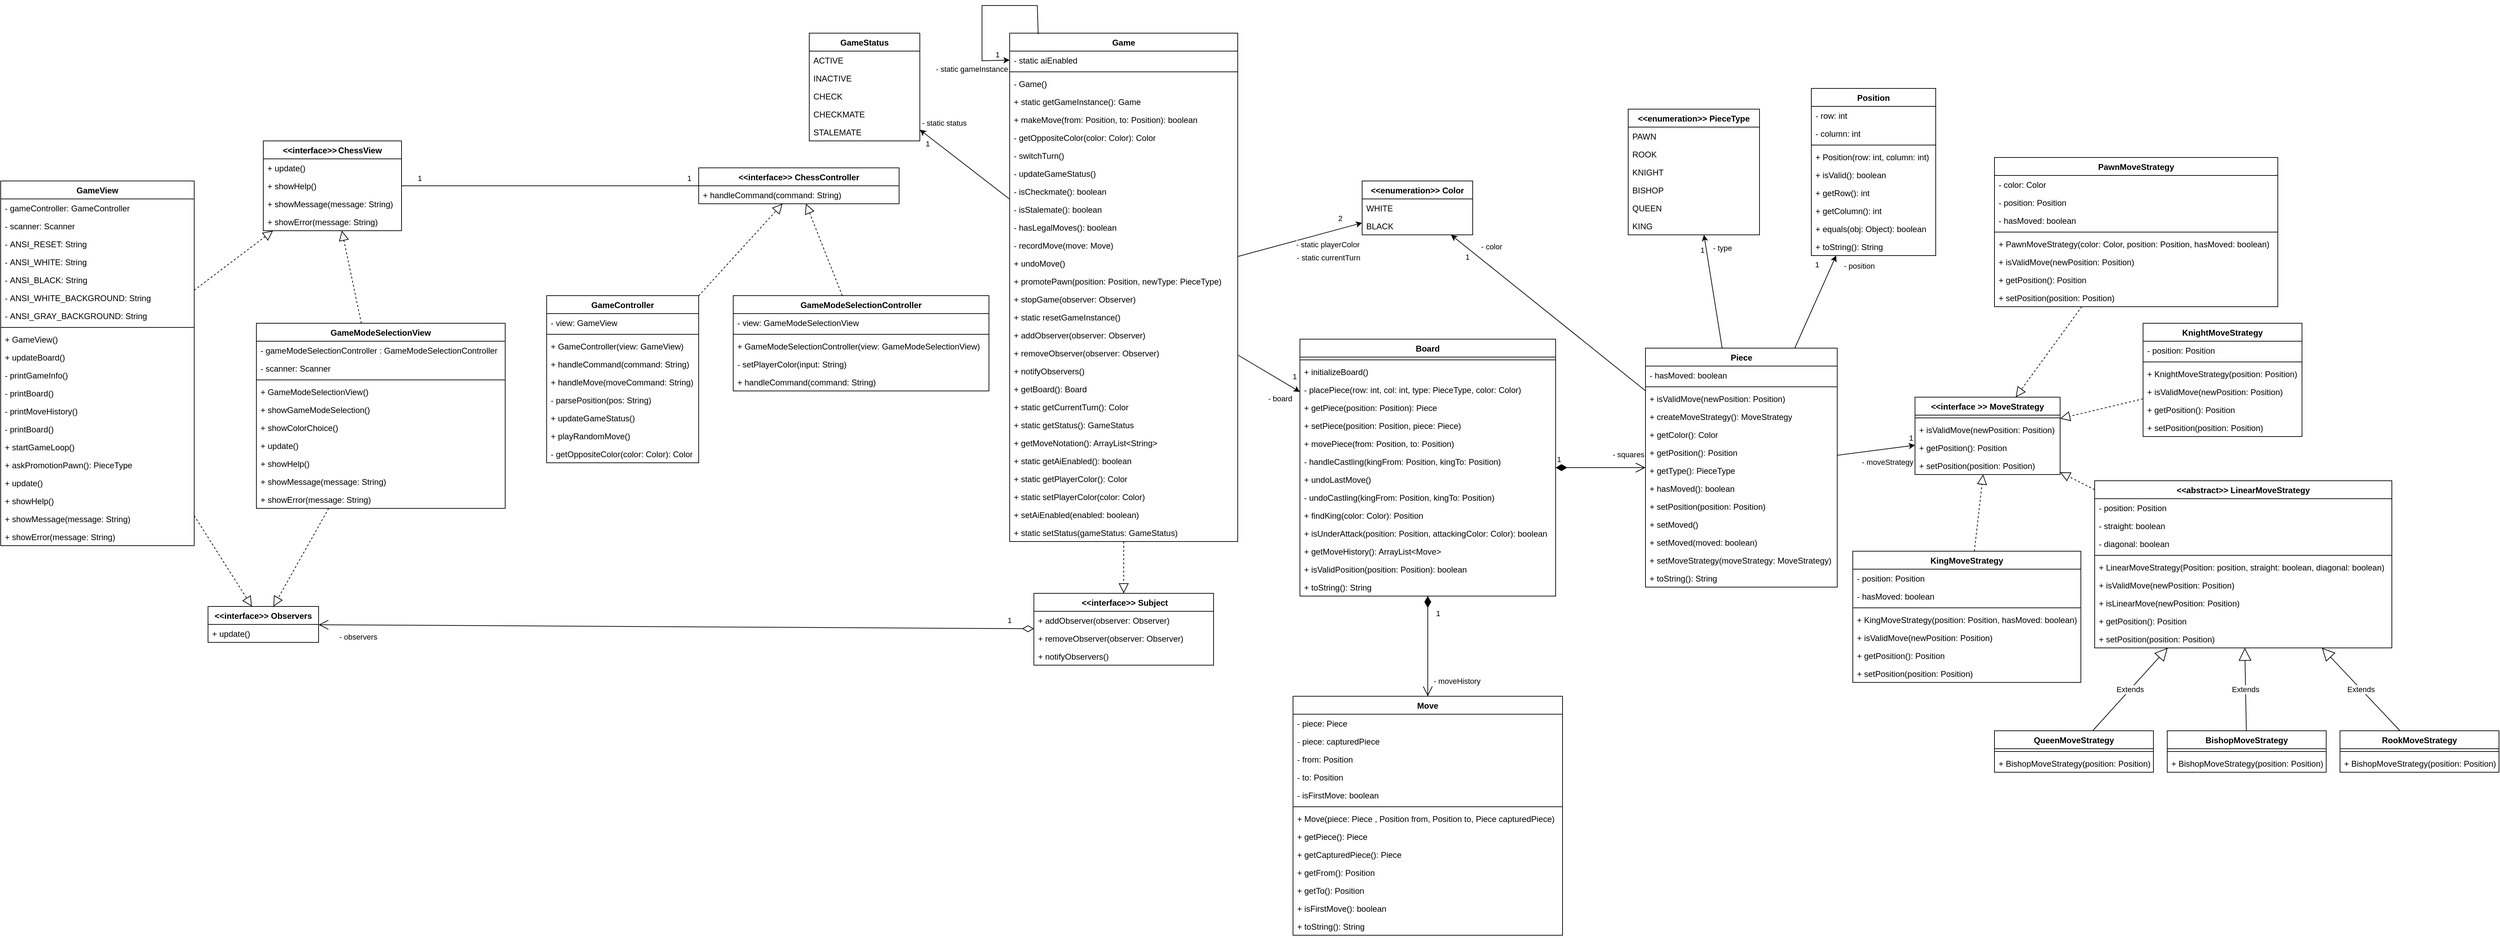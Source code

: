 <mxfile version="26.0.10">
  <diagram id="BymAwVNMp9tmrbHoaQT0" name="Page-1">
    <mxGraphModel dx="4960" dy="2148" grid="1" gridSize="10" guides="1" tooltips="1" connect="1" arrows="1" fold="1" page="0" pageScale="1" pageWidth="827" pageHeight="1169" background="none" math="0" shadow="0">
      <root>
        <mxCell id="0" />
        <mxCell id="1" parent="0" />
        <mxCell id="foz_1Ajke8bBt76ZFP09-1" value="&amp;lt;&amp;lt;interface &amp;gt;&amp;gt; MoveStrategy" style="swimlane;fontStyle=1;align=center;verticalAlign=top;childLayout=stackLayout;horizontal=1;startSize=26;horizontalStack=0;resizeParent=1;resizeParentMax=0;resizeLast=0;collapsible=1;marginBottom=0;whiteSpace=wrap;html=1;" parent="1" vertex="1">
          <mxGeometry x="-260" y="-373" width="210" height="112" as="geometry" />
        </mxCell>
        <mxCell id="foz_1Ajke8bBt76ZFP09-3" value="" style="line;strokeWidth=1;fillColor=none;align=left;verticalAlign=middle;spacingTop=-1;spacingLeft=3;spacingRight=3;rotatable=0;labelPosition=right;points=[];portConstraint=eastwest;strokeColor=inherit;" parent="foz_1Ajke8bBt76ZFP09-1" vertex="1">
          <mxGeometry y="26" width="210" height="8" as="geometry" />
        </mxCell>
        <mxCell id="foz_1Ajke8bBt76ZFP09-165" value="+ isValidMove(newPosition: Position)" style="text;strokeColor=none;fillColor=none;align=left;verticalAlign=top;spacingLeft=4;spacingRight=4;overflow=hidden;rotatable=0;points=[[0,0.5],[1,0.5]];portConstraint=eastwest;whiteSpace=wrap;html=1;" parent="foz_1Ajke8bBt76ZFP09-1" vertex="1">
          <mxGeometry y="34" width="210" height="26" as="geometry" />
        </mxCell>
        <mxCell id="foz_1Ajke8bBt76ZFP09-166" value="+ getPosition(): Position" style="text;strokeColor=none;fillColor=none;align=left;verticalAlign=top;spacingLeft=4;spacingRight=4;overflow=hidden;rotatable=0;points=[[0,0.5],[1,0.5]];portConstraint=eastwest;whiteSpace=wrap;html=1;" parent="foz_1Ajke8bBt76ZFP09-1" vertex="1">
          <mxGeometry y="60" width="210" height="26" as="geometry" />
        </mxCell>
        <mxCell id="foz_1Ajke8bBt76ZFP09-167" value="+ setPosition(position: Position)" style="text;strokeColor=none;fillColor=none;align=left;verticalAlign=top;spacingLeft=4;spacingRight=4;overflow=hidden;rotatable=0;points=[[0,0.5],[1,0.5]];portConstraint=eastwest;whiteSpace=wrap;html=1;" parent="foz_1Ajke8bBt76ZFP09-1" vertex="1">
          <mxGeometry y="86" width="210" height="26" as="geometry" />
        </mxCell>
        <mxCell id="foz_1Ajke8bBt76ZFP09-5" value="&amp;lt;&amp;lt;abstract&amp;gt;&amp;gt; LinearMoveStrategy" style="swimlane;fontStyle=1;align=center;verticalAlign=top;childLayout=stackLayout;horizontal=1;startSize=26;horizontalStack=0;resizeParent=1;resizeParentMax=0;resizeLast=0;collapsible=1;marginBottom=0;whiteSpace=wrap;html=1;" parent="1" vertex="1">
          <mxGeometry y="-252" width="430" height="242" as="geometry" />
        </mxCell>
        <mxCell id="foz_1Ajke8bBt76ZFP09-147" value="- position: Position" style="text;strokeColor=none;fillColor=none;align=left;verticalAlign=top;spacingLeft=4;spacingRight=4;overflow=hidden;rotatable=0;points=[[0,0.5],[1,0.5]];portConstraint=eastwest;whiteSpace=wrap;html=1;" parent="foz_1Ajke8bBt76ZFP09-5" vertex="1">
          <mxGeometry y="26" width="430" height="26" as="geometry" />
        </mxCell>
        <mxCell id="foz_1Ajke8bBt76ZFP09-150" value="- straight: boolean" style="text;strokeColor=none;fillColor=none;align=left;verticalAlign=top;spacingLeft=4;spacingRight=4;overflow=hidden;rotatable=0;points=[[0,0.5],[1,0.5]];portConstraint=eastwest;whiteSpace=wrap;html=1;" parent="foz_1Ajke8bBt76ZFP09-5" vertex="1">
          <mxGeometry y="52" width="430" height="26" as="geometry" />
        </mxCell>
        <mxCell id="foz_1Ajke8bBt76ZFP09-149" value="- diagonal: boolean" style="text;strokeColor=none;fillColor=none;align=left;verticalAlign=top;spacingLeft=4;spacingRight=4;overflow=hidden;rotatable=0;points=[[0,0.5],[1,0.5]];portConstraint=eastwest;whiteSpace=wrap;html=1;" parent="foz_1Ajke8bBt76ZFP09-5" vertex="1">
          <mxGeometry y="78" width="430" height="26" as="geometry" />
        </mxCell>
        <mxCell id="foz_1Ajke8bBt76ZFP09-7" value="" style="line;strokeWidth=1;fillColor=none;align=left;verticalAlign=middle;spacingTop=-1;spacingLeft=3;spacingRight=3;rotatable=0;labelPosition=right;points=[];portConstraint=eastwest;strokeColor=inherit;" parent="foz_1Ajke8bBt76ZFP09-5" vertex="1">
          <mxGeometry y="104" width="430" height="8" as="geometry" />
        </mxCell>
        <mxCell id="foz_1Ajke8bBt76ZFP09-8" value="+&amp;nbsp;LinearMoveStrategy(Position: position, straight: boolean, diagonal: boolean)" style="text;strokeColor=none;fillColor=none;align=left;verticalAlign=top;spacingLeft=4;spacingRight=4;overflow=hidden;rotatable=0;points=[[0,0.5],[1,0.5]];portConstraint=eastwest;whiteSpace=wrap;html=1;" parent="foz_1Ajke8bBt76ZFP09-5" vertex="1">
          <mxGeometry y="112" width="430" height="26" as="geometry" />
        </mxCell>
        <mxCell id="foz_1Ajke8bBt76ZFP09-155" value="+ isValidMove(newPosition: Position)" style="text;strokeColor=none;fillColor=none;align=left;verticalAlign=top;spacingLeft=4;spacingRight=4;overflow=hidden;rotatable=0;points=[[0,0.5],[1,0.5]];portConstraint=eastwest;whiteSpace=wrap;html=1;" parent="foz_1Ajke8bBt76ZFP09-5" vertex="1">
          <mxGeometry y="138" width="430" height="26" as="geometry" />
        </mxCell>
        <mxCell id="foz_1Ajke8bBt76ZFP09-151" value="+ isLinearMove(newPosition: Position)" style="text;strokeColor=none;fillColor=none;align=left;verticalAlign=top;spacingLeft=4;spacingRight=4;overflow=hidden;rotatable=0;points=[[0,0.5],[1,0.5]];portConstraint=eastwest;whiteSpace=wrap;html=1;" parent="foz_1Ajke8bBt76ZFP09-5" vertex="1">
          <mxGeometry y="164" width="430" height="26" as="geometry" />
        </mxCell>
        <mxCell id="foz_1Ajke8bBt76ZFP09-153" value="+ getPosition(): Position" style="text;strokeColor=none;fillColor=none;align=left;verticalAlign=top;spacingLeft=4;spacingRight=4;overflow=hidden;rotatable=0;points=[[0,0.5],[1,0.5]];portConstraint=eastwest;whiteSpace=wrap;html=1;" parent="foz_1Ajke8bBt76ZFP09-5" vertex="1">
          <mxGeometry y="190" width="430" height="26" as="geometry" />
        </mxCell>
        <mxCell id="foz_1Ajke8bBt76ZFP09-154" value="+ setPosition(position: Position)" style="text;strokeColor=none;fillColor=none;align=left;verticalAlign=top;spacingLeft=4;spacingRight=4;overflow=hidden;rotatable=0;points=[[0,0.5],[1,0.5]];portConstraint=eastwest;whiteSpace=wrap;html=1;" parent="foz_1Ajke8bBt76ZFP09-5" vertex="1">
          <mxGeometry y="216" width="430" height="26" as="geometry" />
        </mxCell>
        <mxCell id="foz_1Ajke8bBt76ZFP09-9" value="KingMoveStrategy" style="swimlane;fontStyle=1;align=center;verticalAlign=top;childLayout=stackLayout;horizontal=1;startSize=26;horizontalStack=0;resizeParent=1;resizeParentMax=0;resizeLast=0;collapsible=1;marginBottom=0;whiteSpace=wrap;html=1;" parent="1" vertex="1">
          <mxGeometry x="-350" y="-150" width="330" height="190" as="geometry" />
        </mxCell>
        <mxCell id="foz_1Ajke8bBt76ZFP09-159" value="- position: Position" style="text;strokeColor=none;fillColor=none;align=left;verticalAlign=top;spacingLeft=4;spacingRight=4;overflow=hidden;rotatable=0;points=[[0,0.5],[1,0.5]];portConstraint=eastwest;whiteSpace=wrap;html=1;" parent="foz_1Ajke8bBt76ZFP09-9" vertex="1">
          <mxGeometry y="26" width="330" height="26" as="geometry" />
        </mxCell>
        <mxCell id="foz_1Ajke8bBt76ZFP09-160" value="- hasMoved: boolean" style="text;strokeColor=none;fillColor=none;align=left;verticalAlign=top;spacingLeft=4;spacingRight=4;overflow=hidden;rotatable=0;points=[[0,0.5],[1,0.5]];portConstraint=eastwest;whiteSpace=wrap;html=1;" parent="foz_1Ajke8bBt76ZFP09-9" vertex="1">
          <mxGeometry y="52" width="330" height="26" as="geometry" />
        </mxCell>
        <mxCell id="foz_1Ajke8bBt76ZFP09-11" value="" style="line;strokeWidth=1;fillColor=none;align=left;verticalAlign=middle;spacingTop=-1;spacingLeft=3;spacingRight=3;rotatable=0;labelPosition=right;points=[];portConstraint=eastwest;strokeColor=inherit;" parent="foz_1Ajke8bBt76ZFP09-9" vertex="1">
          <mxGeometry y="78" width="330" height="8" as="geometry" />
        </mxCell>
        <mxCell id="foz_1Ajke8bBt76ZFP09-12" value="+ KingMoveStrategy(position: Position, hasMoved: boolean)" style="text;strokeColor=none;fillColor=none;align=left;verticalAlign=top;spacingLeft=4;spacingRight=4;overflow=hidden;rotatable=0;points=[[0,0.5],[1,0.5]];portConstraint=eastwest;whiteSpace=wrap;html=1;" parent="foz_1Ajke8bBt76ZFP09-9" vertex="1">
          <mxGeometry y="86" width="330" height="26" as="geometry" />
        </mxCell>
        <mxCell id="foz_1Ajke8bBt76ZFP09-161" value="+ isValidMove(newPosition: Position)" style="text;strokeColor=none;fillColor=none;align=left;verticalAlign=top;spacingLeft=4;spacingRight=4;overflow=hidden;rotatable=0;points=[[0,0.5],[1,0.5]];portConstraint=eastwest;whiteSpace=wrap;html=1;" parent="foz_1Ajke8bBt76ZFP09-9" vertex="1">
          <mxGeometry y="112" width="330" height="26" as="geometry" />
        </mxCell>
        <mxCell id="foz_1Ajke8bBt76ZFP09-162" value="+ getPosition(): Position" style="text;strokeColor=none;fillColor=none;align=left;verticalAlign=top;spacingLeft=4;spacingRight=4;overflow=hidden;rotatable=0;points=[[0,0.5],[1,0.5]];portConstraint=eastwest;whiteSpace=wrap;html=1;" parent="foz_1Ajke8bBt76ZFP09-9" vertex="1">
          <mxGeometry y="138" width="330" height="26" as="geometry" />
        </mxCell>
        <mxCell id="foz_1Ajke8bBt76ZFP09-163" value="+ setPosition(position: Position)" style="text;strokeColor=none;fillColor=none;align=left;verticalAlign=top;spacingLeft=4;spacingRight=4;overflow=hidden;rotatable=0;points=[[0,0.5],[1,0.5]];portConstraint=eastwest;whiteSpace=wrap;html=1;" parent="foz_1Ajke8bBt76ZFP09-9" vertex="1">
          <mxGeometry y="164" width="330" height="26" as="geometry" />
        </mxCell>
        <mxCell id="foz_1Ajke8bBt76ZFP09-13" value="KnightMoveStrategy" style="swimlane;fontStyle=1;align=center;verticalAlign=top;childLayout=stackLayout;horizontal=1;startSize=26;horizontalStack=0;resizeParent=1;resizeParentMax=0;resizeLast=0;collapsible=1;marginBottom=0;whiteSpace=wrap;html=1;" parent="1" vertex="1">
          <mxGeometry x="70" y="-480" width="230" height="164" as="geometry" />
        </mxCell>
        <mxCell id="foz_1Ajke8bBt76ZFP09-143" value="- position: Position" style="text;strokeColor=none;fillColor=none;align=left;verticalAlign=top;spacingLeft=4;spacingRight=4;overflow=hidden;rotatable=0;points=[[0,0.5],[1,0.5]];portConstraint=eastwest;whiteSpace=wrap;html=1;" parent="foz_1Ajke8bBt76ZFP09-13" vertex="1">
          <mxGeometry y="26" width="230" height="26" as="geometry" />
        </mxCell>
        <mxCell id="foz_1Ajke8bBt76ZFP09-15" value="" style="line;strokeWidth=1;fillColor=none;align=left;verticalAlign=middle;spacingTop=-1;spacingLeft=3;spacingRight=3;rotatable=0;labelPosition=right;points=[];portConstraint=eastwest;strokeColor=inherit;" parent="foz_1Ajke8bBt76ZFP09-13" vertex="1">
          <mxGeometry y="52" width="230" height="8" as="geometry" />
        </mxCell>
        <mxCell id="foz_1Ajke8bBt76ZFP09-16" value="+ KnightMoveStrategy(position: Position)" style="text;strokeColor=none;fillColor=none;align=left;verticalAlign=top;spacingLeft=4;spacingRight=4;overflow=hidden;rotatable=0;points=[[0,0.5],[1,0.5]];portConstraint=eastwest;whiteSpace=wrap;html=1;" parent="foz_1Ajke8bBt76ZFP09-13" vertex="1">
          <mxGeometry y="60" width="230" height="26" as="geometry" />
        </mxCell>
        <mxCell id="foz_1Ajke8bBt76ZFP09-146" value="+ isValidMove(newPosition: Position)" style="text;strokeColor=none;fillColor=none;align=left;verticalAlign=top;spacingLeft=4;spacingRight=4;overflow=hidden;rotatable=0;points=[[0,0.5],[1,0.5]];portConstraint=eastwest;whiteSpace=wrap;html=1;" parent="foz_1Ajke8bBt76ZFP09-13" vertex="1">
          <mxGeometry y="86" width="230" height="26" as="geometry" />
        </mxCell>
        <mxCell id="foz_1Ajke8bBt76ZFP09-144" value="+ getPosition(): Position" style="text;strokeColor=none;fillColor=none;align=left;verticalAlign=top;spacingLeft=4;spacingRight=4;overflow=hidden;rotatable=0;points=[[0,0.5],[1,0.5]];portConstraint=eastwest;whiteSpace=wrap;html=1;" parent="foz_1Ajke8bBt76ZFP09-13" vertex="1">
          <mxGeometry y="112" width="230" height="26" as="geometry" />
        </mxCell>
        <mxCell id="foz_1Ajke8bBt76ZFP09-145" value="+ setPosition(position: Position)" style="text;strokeColor=none;fillColor=none;align=left;verticalAlign=top;spacingLeft=4;spacingRight=4;overflow=hidden;rotatable=0;points=[[0,0.5],[1,0.5]];portConstraint=eastwest;whiteSpace=wrap;html=1;" parent="foz_1Ajke8bBt76ZFP09-13" vertex="1">
          <mxGeometry y="138" width="230" height="26" as="geometry" />
        </mxCell>
        <mxCell id="foz_1Ajke8bBt76ZFP09-17" value="PawnMoveStrategy" style="swimlane;fontStyle=1;align=center;verticalAlign=top;childLayout=stackLayout;horizontal=1;startSize=26;horizontalStack=0;resizeParent=1;resizeParentMax=0;resizeLast=0;collapsible=1;marginBottom=0;whiteSpace=wrap;html=1;" parent="1" vertex="1">
          <mxGeometry x="-145" y="-720" width="410" height="216" as="geometry" />
        </mxCell>
        <mxCell id="foz_1Ajke8bBt76ZFP09-18" value="- color: Color" style="text;strokeColor=none;fillColor=none;align=left;verticalAlign=top;spacingLeft=4;spacingRight=4;overflow=hidden;rotatable=0;points=[[0,0.5],[1,0.5]];portConstraint=eastwest;whiteSpace=wrap;html=1;" parent="foz_1Ajke8bBt76ZFP09-17" vertex="1">
          <mxGeometry y="26" width="410" height="26" as="geometry" />
        </mxCell>
        <mxCell id="foz_1Ajke8bBt76ZFP09-135" value="- position: Position" style="text;strokeColor=none;fillColor=none;align=left;verticalAlign=top;spacingLeft=4;spacingRight=4;overflow=hidden;rotatable=0;points=[[0,0.5],[1,0.5]];portConstraint=eastwest;whiteSpace=wrap;html=1;" parent="foz_1Ajke8bBt76ZFP09-17" vertex="1">
          <mxGeometry y="52" width="410" height="26" as="geometry" />
        </mxCell>
        <mxCell id="foz_1Ajke8bBt76ZFP09-136" value="- hasMoved: boolean" style="text;strokeColor=none;fillColor=none;align=left;verticalAlign=top;spacingLeft=4;spacingRight=4;overflow=hidden;rotatable=0;points=[[0,0.5],[1,0.5]];portConstraint=eastwest;whiteSpace=wrap;html=1;" parent="foz_1Ajke8bBt76ZFP09-17" vertex="1">
          <mxGeometry y="78" width="410" height="26" as="geometry" />
        </mxCell>
        <mxCell id="foz_1Ajke8bBt76ZFP09-19" value="" style="line;strokeWidth=1;fillColor=none;align=left;verticalAlign=middle;spacingTop=-1;spacingLeft=3;spacingRight=3;rotatable=0;labelPosition=right;points=[];portConstraint=eastwest;strokeColor=inherit;" parent="foz_1Ajke8bBt76ZFP09-17" vertex="1">
          <mxGeometry y="104" width="410" height="8" as="geometry" />
        </mxCell>
        <mxCell id="foz_1Ajke8bBt76ZFP09-20" value="+ PawnMoveStrategy(color: Color, position: Position, hasMoved: boolean)" style="text;strokeColor=none;fillColor=none;align=left;verticalAlign=top;spacingLeft=4;spacingRight=4;overflow=hidden;rotatable=0;points=[[0,0.5],[1,0.5]];portConstraint=eastwest;whiteSpace=wrap;html=1;" parent="foz_1Ajke8bBt76ZFP09-17" vertex="1">
          <mxGeometry y="112" width="410" height="26" as="geometry" />
        </mxCell>
        <mxCell id="foz_1Ajke8bBt76ZFP09-137" value="+ isValidMove(newPosition: Position)" style="text;strokeColor=none;fillColor=none;align=left;verticalAlign=top;spacingLeft=4;spacingRight=4;overflow=hidden;rotatable=0;points=[[0,0.5],[1,0.5]];portConstraint=eastwest;whiteSpace=wrap;html=1;" parent="foz_1Ajke8bBt76ZFP09-17" vertex="1">
          <mxGeometry y="138" width="410" height="26" as="geometry" />
        </mxCell>
        <mxCell id="foz_1Ajke8bBt76ZFP09-138" value="+ getPosition(): Position" style="text;strokeColor=none;fillColor=none;align=left;verticalAlign=top;spacingLeft=4;spacingRight=4;overflow=hidden;rotatable=0;points=[[0,0.5],[1,0.5]];portConstraint=eastwest;whiteSpace=wrap;html=1;" parent="foz_1Ajke8bBt76ZFP09-17" vertex="1">
          <mxGeometry y="164" width="410" height="26" as="geometry" />
        </mxCell>
        <mxCell id="foz_1Ajke8bBt76ZFP09-139" value="+ setPosition(position: Position)" style="text;strokeColor=none;fillColor=none;align=left;verticalAlign=top;spacingLeft=4;spacingRight=4;overflow=hidden;rotatable=0;points=[[0,0.5],[1,0.5]];portConstraint=eastwest;whiteSpace=wrap;html=1;" parent="foz_1Ajke8bBt76ZFP09-17" vertex="1">
          <mxGeometry y="190" width="410" height="26" as="geometry" />
        </mxCell>
        <mxCell id="foz_1Ajke8bBt76ZFP09-21" value="QueenMoveStrategy" style="swimlane;fontStyle=1;align=center;verticalAlign=top;childLayout=stackLayout;horizontal=1;startSize=26;horizontalStack=0;resizeParent=1;resizeParentMax=0;resizeLast=0;collapsible=1;marginBottom=0;whiteSpace=wrap;html=1;" parent="1" vertex="1">
          <mxGeometry x="-145" y="110" width="230" height="60" as="geometry" />
        </mxCell>
        <mxCell id="foz_1Ajke8bBt76ZFP09-23" value="" style="line;strokeWidth=1;fillColor=none;align=left;verticalAlign=middle;spacingTop=-1;spacingLeft=3;spacingRight=3;rotatable=0;labelPosition=right;points=[];portConstraint=eastwest;strokeColor=inherit;" parent="foz_1Ajke8bBt76ZFP09-21" vertex="1">
          <mxGeometry y="26" width="230" height="8" as="geometry" />
        </mxCell>
        <mxCell id="foz_1Ajke8bBt76ZFP09-157" value="+ BishopMoveStrategy(position: Position)" style="text;strokeColor=none;fillColor=none;align=left;verticalAlign=top;spacingLeft=4;spacingRight=4;overflow=hidden;rotatable=0;points=[[0,0.5],[1,0.5]];portConstraint=eastwest;whiteSpace=wrap;html=1;" parent="foz_1Ajke8bBt76ZFP09-21" vertex="1">
          <mxGeometry y="34" width="230" height="26" as="geometry" />
        </mxCell>
        <mxCell id="foz_1Ajke8bBt76ZFP09-25" value="BishopMoveStrategy" style="swimlane;fontStyle=1;align=center;verticalAlign=top;childLayout=stackLayout;horizontal=1;startSize=26;horizontalStack=0;resizeParent=1;resizeParentMax=0;resizeLast=0;collapsible=1;marginBottom=0;whiteSpace=wrap;html=1;" parent="1" vertex="1">
          <mxGeometry x="105" y="110" width="230" height="60" as="geometry" />
        </mxCell>
        <mxCell id="foz_1Ajke8bBt76ZFP09-27" value="" style="line;strokeWidth=1;fillColor=none;align=left;verticalAlign=middle;spacingTop=-1;spacingLeft=3;spacingRight=3;rotatable=0;labelPosition=right;points=[];portConstraint=eastwest;strokeColor=inherit;" parent="foz_1Ajke8bBt76ZFP09-25" vertex="1">
          <mxGeometry y="26" width="230" height="8" as="geometry" />
        </mxCell>
        <mxCell id="foz_1Ajke8bBt76ZFP09-28" value="+ BishopMoveStrategy(position: Position)" style="text;strokeColor=none;fillColor=none;align=left;verticalAlign=top;spacingLeft=4;spacingRight=4;overflow=hidden;rotatable=0;points=[[0,0.5],[1,0.5]];portConstraint=eastwest;whiteSpace=wrap;html=1;" parent="foz_1Ajke8bBt76ZFP09-25" vertex="1">
          <mxGeometry y="34" width="230" height="26" as="geometry" />
        </mxCell>
        <mxCell id="foz_1Ajke8bBt76ZFP09-29" value="RookMoveStrategy" style="swimlane;fontStyle=1;align=center;verticalAlign=top;childLayout=stackLayout;horizontal=1;startSize=26;horizontalStack=0;resizeParent=1;resizeParentMax=0;resizeLast=0;collapsible=1;marginBottom=0;whiteSpace=wrap;html=1;" parent="1" vertex="1">
          <mxGeometry x="355" y="110" width="230" height="60" as="geometry" />
        </mxCell>
        <mxCell id="foz_1Ajke8bBt76ZFP09-31" value="" style="line;strokeWidth=1;fillColor=none;align=left;verticalAlign=middle;spacingTop=-1;spacingLeft=3;spacingRight=3;rotatable=0;labelPosition=right;points=[];portConstraint=eastwest;strokeColor=inherit;" parent="foz_1Ajke8bBt76ZFP09-29" vertex="1">
          <mxGeometry y="26" width="230" height="8" as="geometry" />
        </mxCell>
        <mxCell id="foz_1Ajke8bBt76ZFP09-156" value="+ BishopMoveStrategy(position: Position)" style="text;strokeColor=none;fillColor=none;align=left;verticalAlign=top;spacingLeft=4;spacingRight=4;overflow=hidden;rotatable=0;points=[[0,0.5],[1,0.5]];portConstraint=eastwest;whiteSpace=wrap;html=1;" parent="foz_1Ajke8bBt76ZFP09-29" vertex="1">
          <mxGeometry y="34" width="230" height="26" as="geometry" />
        </mxCell>
        <mxCell id="foz_1Ajke8bBt76ZFP09-65" style="rounded=0;orthogonalLoop=1;jettySize=auto;html=1;" parent="1" source="foz_1Ajke8bBt76ZFP09-33" target="foz_1Ajke8bBt76ZFP09-53" edge="1">
          <mxGeometry relative="1" as="geometry" />
        </mxCell>
        <mxCell id="foz_1Ajke8bBt76ZFP09-175" value="- type" style="edgeLabel;html=1;align=center;verticalAlign=middle;resizable=0;points=[];" parent="foz_1Ajke8bBt76ZFP09-65" vertex="1" connectable="0">
          <mxGeometry x="0.523" y="-2" relative="1" as="geometry">
            <mxPoint x="18" y="-20" as="offset" />
          </mxGeometry>
        </mxCell>
        <mxCell id="foz_1Ajke8bBt76ZFP09-176" value="1" style="edgeLabel;html=1;align=center;verticalAlign=middle;resizable=0;points=[];" parent="foz_1Ajke8bBt76ZFP09-65" vertex="1" connectable="0">
          <mxGeometry x="0.452" y="1" relative="1" as="geometry">
            <mxPoint x="-9" y="-23" as="offset" />
          </mxGeometry>
        </mxCell>
        <mxCell id="foz_1Ajke8bBt76ZFP09-66" style="edgeStyle=none;rounded=0;orthogonalLoop=1;jettySize=auto;html=1;" parent="1" source="foz_1Ajke8bBt76ZFP09-33" target="foz_1Ajke8bBt76ZFP09-37" edge="1">
          <mxGeometry relative="1" as="geometry" />
        </mxCell>
        <mxCell id="foz_1Ajke8bBt76ZFP09-171" value="- position" style="edgeLabel;html=1;align=center;verticalAlign=middle;resizable=0;points=[];" parent="foz_1Ajke8bBt76ZFP09-66" vertex="1" connectable="0">
          <mxGeometry x="0.607" y="1" relative="1" as="geometry">
            <mxPoint x="45" y="-11" as="offset" />
          </mxGeometry>
        </mxCell>
        <mxCell id="foz_1Ajke8bBt76ZFP09-172" value="1" style="edgeLabel;html=1;align=center;verticalAlign=middle;resizable=0;points=[];" parent="foz_1Ajke8bBt76ZFP09-66" vertex="1" connectable="0">
          <mxGeometry x="0.635" y="1" relative="1" as="geometry">
            <mxPoint x="-16" y="-11" as="offset" />
          </mxGeometry>
        </mxCell>
        <mxCell id="foz_1Ajke8bBt76ZFP09-67" style="edgeStyle=none;rounded=0;orthogonalLoop=1;jettySize=auto;html=1;" parent="1" source="foz_1Ajke8bBt76ZFP09-33" target="foz_1Ajke8bBt76ZFP09-1" edge="1">
          <mxGeometry relative="1" as="geometry">
            <mxPoint x="-360" y="-317" as="targetPoint" />
          </mxGeometry>
        </mxCell>
        <mxCell id="foz_1Ajke8bBt76ZFP09-169" value="- moveStrategy" style="edgeLabel;html=1;align=center;verticalAlign=middle;resizable=0;points=[];" parent="foz_1Ajke8bBt76ZFP09-67" vertex="1" connectable="0">
          <mxGeometry x="0.459" y="-1" relative="1" as="geometry">
            <mxPoint x="-10" y="19" as="offset" />
          </mxGeometry>
        </mxCell>
        <mxCell id="foz_1Ajke8bBt76ZFP09-170" value="1" style="edgeLabel;html=1;align=center;verticalAlign=middle;resizable=0;points=[];" parent="foz_1Ajke8bBt76ZFP09-67" vertex="1" connectable="0">
          <mxGeometry x="0.715" y="4" relative="1" as="geometry">
            <mxPoint x="10" y="-9" as="offset" />
          </mxGeometry>
        </mxCell>
        <mxCell id="foz_1Ajke8bBt76ZFP09-33" value="Piece" style="swimlane;fontStyle=1;align=center;verticalAlign=top;childLayout=stackLayout;horizontal=1;startSize=26;horizontalStack=0;resizeParent=1;resizeParentMax=0;resizeLast=0;collapsible=1;marginBottom=0;whiteSpace=wrap;html=1;" parent="1" vertex="1">
          <mxGeometry x="-650" y="-444" width="277.5" height="346" as="geometry" />
        </mxCell>
        <mxCell id="foz_1Ajke8bBt76ZFP09-34" value="- hasMoved: boolean" style="text;strokeColor=none;fillColor=none;align=left;verticalAlign=top;spacingLeft=4;spacingRight=4;overflow=hidden;rotatable=0;points=[[0,0.5],[1,0.5]];portConstraint=eastwest;whiteSpace=wrap;html=1;" parent="foz_1Ajke8bBt76ZFP09-33" vertex="1">
          <mxGeometry y="26" width="277.5" height="26" as="geometry" />
        </mxCell>
        <mxCell id="foz_1Ajke8bBt76ZFP09-35" value="" style="line;strokeWidth=1;fillColor=none;align=left;verticalAlign=middle;spacingTop=-1;spacingLeft=3;spacingRight=3;rotatable=0;labelPosition=right;points=[];portConstraint=eastwest;strokeColor=inherit;" parent="foz_1Ajke8bBt76ZFP09-33" vertex="1">
          <mxGeometry y="52" width="277.5" height="8" as="geometry" />
        </mxCell>
        <mxCell id="foz_1Ajke8bBt76ZFP09-177" value="+ isValidMove(newPosition: Position)" style="text;strokeColor=none;fillColor=none;align=left;verticalAlign=top;spacingLeft=4;spacingRight=4;overflow=hidden;rotatable=0;points=[[0,0.5],[1,0.5]];portConstraint=eastwest;whiteSpace=wrap;html=1;" parent="foz_1Ajke8bBt76ZFP09-33" vertex="1">
          <mxGeometry y="60" width="277.5" height="26" as="geometry" />
        </mxCell>
        <mxCell id="foz_1Ajke8bBt76ZFP09-36" value="+ createMoveStrategy(): MoveStrategy" style="text;strokeColor=none;fillColor=none;align=left;verticalAlign=top;spacingLeft=4;spacingRight=4;overflow=hidden;rotatable=0;points=[[0,0.5],[1,0.5]];portConstraint=eastwest;whiteSpace=wrap;html=1;" parent="foz_1Ajke8bBt76ZFP09-33" vertex="1">
          <mxGeometry y="86" width="277.5" height="26" as="geometry" />
        </mxCell>
        <mxCell id="foz_1Ajke8bBt76ZFP09-178" value="+ getColor(): Color" style="text;strokeColor=none;fillColor=none;align=left;verticalAlign=top;spacingLeft=4;spacingRight=4;overflow=hidden;rotatable=0;points=[[0,0.5],[1,0.5]];portConstraint=eastwest;whiteSpace=wrap;html=1;" parent="foz_1Ajke8bBt76ZFP09-33" vertex="1">
          <mxGeometry y="112" width="277.5" height="26" as="geometry" />
        </mxCell>
        <mxCell id="foz_1Ajke8bBt76ZFP09-180" value="+ getPosition(): Position" style="text;strokeColor=none;fillColor=none;align=left;verticalAlign=top;spacingLeft=4;spacingRight=4;overflow=hidden;rotatable=0;points=[[0,0.5],[1,0.5]];portConstraint=eastwest;whiteSpace=wrap;html=1;" parent="foz_1Ajke8bBt76ZFP09-33" vertex="1">
          <mxGeometry y="138" width="277.5" height="26" as="geometry" />
        </mxCell>
        <mxCell id="foz_1Ajke8bBt76ZFP09-181" value="+ getType(): PieceType" style="text;strokeColor=none;fillColor=none;align=left;verticalAlign=top;spacingLeft=4;spacingRight=4;overflow=hidden;rotatable=0;points=[[0,0.5],[1,0.5]];portConstraint=eastwest;whiteSpace=wrap;html=1;" parent="foz_1Ajke8bBt76ZFP09-33" vertex="1">
          <mxGeometry y="164" width="277.5" height="26" as="geometry" />
        </mxCell>
        <mxCell id="foz_1Ajke8bBt76ZFP09-182" value="+ hasMoved(): boolean" style="text;strokeColor=none;fillColor=none;align=left;verticalAlign=top;spacingLeft=4;spacingRight=4;overflow=hidden;rotatable=0;points=[[0,0.5],[1,0.5]];portConstraint=eastwest;whiteSpace=wrap;html=1;" parent="foz_1Ajke8bBt76ZFP09-33" vertex="1">
          <mxGeometry y="190" width="277.5" height="26" as="geometry" />
        </mxCell>
        <mxCell id="foz_1Ajke8bBt76ZFP09-179" value="+ setPosition(position: Position)" style="text;strokeColor=none;fillColor=none;align=left;verticalAlign=top;spacingLeft=4;spacingRight=4;overflow=hidden;rotatable=0;points=[[0,0.5],[1,0.5]];portConstraint=eastwest;whiteSpace=wrap;html=1;" parent="foz_1Ajke8bBt76ZFP09-33" vertex="1">
          <mxGeometry y="216" width="277.5" height="26" as="geometry" />
        </mxCell>
        <mxCell id="foz_1Ajke8bBt76ZFP09-183" value="+ setMoved()" style="text;strokeColor=none;fillColor=none;align=left;verticalAlign=top;spacingLeft=4;spacingRight=4;overflow=hidden;rotatable=0;points=[[0,0.5],[1,0.5]];portConstraint=eastwest;whiteSpace=wrap;html=1;" parent="foz_1Ajke8bBt76ZFP09-33" vertex="1">
          <mxGeometry y="242" width="277.5" height="26" as="geometry" />
        </mxCell>
        <mxCell id="foz_1Ajke8bBt76ZFP09-184" value="+ setMoved(moved: boolean)" style="text;strokeColor=none;fillColor=none;align=left;verticalAlign=top;spacingLeft=4;spacingRight=4;overflow=hidden;rotatable=0;points=[[0,0.5],[1,0.5]];portConstraint=eastwest;whiteSpace=wrap;html=1;" parent="foz_1Ajke8bBt76ZFP09-33" vertex="1">
          <mxGeometry y="268" width="277.5" height="26" as="geometry" />
        </mxCell>
        <mxCell id="foz_1Ajke8bBt76ZFP09-185" value="+ setMoveStrategy(moveStrategy: MoveStrategy)" style="text;strokeColor=none;fillColor=none;align=left;verticalAlign=top;spacingLeft=4;spacingRight=4;overflow=hidden;rotatable=0;points=[[0,0.5],[1,0.5]];portConstraint=eastwest;whiteSpace=wrap;html=1;" parent="foz_1Ajke8bBt76ZFP09-33" vertex="1">
          <mxGeometry y="294" width="277.5" height="26" as="geometry" />
        </mxCell>
        <mxCell id="foz_1Ajke8bBt76ZFP09-186" value="+ toString(): String" style="text;strokeColor=none;fillColor=none;align=left;verticalAlign=top;spacingLeft=4;spacingRight=4;overflow=hidden;rotatable=0;points=[[0,0.5],[1,0.5]];portConstraint=eastwest;whiteSpace=wrap;html=1;" parent="foz_1Ajke8bBt76ZFP09-33" vertex="1">
          <mxGeometry y="320" width="277.5" height="26" as="geometry" />
        </mxCell>
        <mxCell id="foz_1Ajke8bBt76ZFP09-37" value="Position" style="swimlane;fontStyle=1;align=center;verticalAlign=top;childLayout=stackLayout;horizontal=1;startSize=26;horizontalStack=0;resizeParent=1;resizeParentMax=0;resizeLast=0;collapsible=1;marginBottom=0;whiteSpace=wrap;html=1;" parent="1" vertex="1">
          <mxGeometry x="-410" y="-820" width="180" height="242" as="geometry" />
        </mxCell>
        <mxCell id="foz_1Ajke8bBt76ZFP09-38" value="- row: int" style="text;strokeColor=none;fillColor=none;align=left;verticalAlign=top;spacingLeft=4;spacingRight=4;overflow=hidden;rotatable=0;points=[[0,0.5],[1,0.5]];portConstraint=eastwest;whiteSpace=wrap;html=1;" parent="foz_1Ajke8bBt76ZFP09-37" vertex="1">
          <mxGeometry y="26" width="180" height="26" as="geometry" />
        </mxCell>
        <mxCell id="foz_1Ajke8bBt76ZFP09-187" value="- column: int" style="text;strokeColor=none;fillColor=none;align=left;verticalAlign=top;spacingLeft=4;spacingRight=4;overflow=hidden;rotatable=0;points=[[0,0.5],[1,0.5]];portConstraint=eastwest;whiteSpace=wrap;html=1;" parent="foz_1Ajke8bBt76ZFP09-37" vertex="1">
          <mxGeometry y="52" width="180" height="26" as="geometry" />
        </mxCell>
        <mxCell id="foz_1Ajke8bBt76ZFP09-39" value="" style="line;strokeWidth=1;fillColor=none;align=left;verticalAlign=middle;spacingTop=-1;spacingLeft=3;spacingRight=3;rotatable=0;labelPosition=right;points=[];portConstraint=eastwest;strokeColor=inherit;" parent="foz_1Ajke8bBt76ZFP09-37" vertex="1">
          <mxGeometry y="78" width="180" height="8" as="geometry" />
        </mxCell>
        <mxCell id="foz_1Ajke8bBt76ZFP09-40" value="+ Position(row: int, column: int)" style="text;strokeColor=none;fillColor=none;align=left;verticalAlign=top;spacingLeft=4;spacingRight=4;overflow=hidden;rotatable=0;points=[[0,0.5],[1,0.5]];portConstraint=eastwest;whiteSpace=wrap;html=1;" parent="foz_1Ajke8bBt76ZFP09-37" vertex="1">
          <mxGeometry y="86" width="180" height="26" as="geometry" />
        </mxCell>
        <mxCell id="foz_1Ajke8bBt76ZFP09-188" value="+ isValid(): boolean" style="text;strokeColor=none;fillColor=none;align=left;verticalAlign=top;spacingLeft=4;spacingRight=4;overflow=hidden;rotatable=0;points=[[0,0.5],[1,0.5]];portConstraint=eastwest;whiteSpace=wrap;html=1;" parent="foz_1Ajke8bBt76ZFP09-37" vertex="1">
          <mxGeometry y="112" width="180" height="26" as="geometry" />
        </mxCell>
        <mxCell id="foz_1Ajke8bBt76ZFP09-189" value="+ getRow(): int" style="text;strokeColor=none;fillColor=none;align=left;verticalAlign=top;spacingLeft=4;spacingRight=4;overflow=hidden;rotatable=0;points=[[0,0.5],[1,0.5]];portConstraint=eastwest;whiteSpace=wrap;html=1;" parent="foz_1Ajke8bBt76ZFP09-37" vertex="1">
          <mxGeometry y="138" width="180" height="26" as="geometry" />
        </mxCell>
        <mxCell id="foz_1Ajke8bBt76ZFP09-197" value="+ getColumn(): int" style="text;strokeColor=none;fillColor=none;align=left;verticalAlign=top;spacingLeft=4;spacingRight=4;overflow=hidden;rotatable=0;points=[[0,0.5],[1,0.5]];portConstraint=eastwest;whiteSpace=wrap;html=1;" parent="foz_1Ajke8bBt76ZFP09-37" vertex="1">
          <mxGeometry y="164" width="180" height="26" as="geometry" />
        </mxCell>
        <mxCell id="foz_1Ajke8bBt76ZFP09-198" value="+ equals(obj: Object): boolean" style="text;strokeColor=none;fillColor=none;align=left;verticalAlign=top;spacingLeft=4;spacingRight=4;overflow=hidden;rotatable=0;points=[[0,0.5],[1,0.5]];portConstraint=eastwest;whiteSpace=wrap;html=1;" parent="foz_1Ajke8bBt76ZFP09-37" vertex="1">
          <mxGeometry y="190" width="180" height="26" as="geometry" />
        </mxCell>
        <mxCell id="foz_1Ajke8bBt76ZFP09-200" value="+ toString(): String" style="text;strokeColor=none;fillColor=none;align=left;verticalAlign=top;spacingLeft=4;spacingRight=4;overflow=hidden;rotatable=0;points=[[0,0.5],[1,0.5]];portConstraint=eastwest;whiteSpace=wrap;html=1;" parent="foz_1Ajke8bBt76ZFP09-37" vertex="1">
          <mxGeometry y="216" width="180" height="26" as="geometry" />
        </mxCell>
        <mxCell id="foz_1Ajke8bBt76ZFP09-41" value="Board" style="swimlane;fontStyle=1;align=center;verticalAlign=top;childLayout=stackLayout;horizontal=1;startSize=26;horizontalStack=0;resizeParent=1;resizeParentMax=0;resizeLast=0;collapsible=1;marginBottom=0;whiteSpace=wrap;html=1;" parent="1" vertex="1">
          <mxGeometry x="-1150" y="-457" width="370" height="372" as="geometry" />
        </mxCell>
        <mxCell id="foz_1Ajke8bBt76ZFP09-43" value="" style="line;strokeWidth=1;fillColor=none;align=left;verticalAlign=middle;spacingTop=-1;spacingLeft=3;spacingRight=3;rotatable=0;labelPosition=right;points=[];portConstraint=eastwest;strokeColor=inherit;" parent="foz_1Ajke8bBt76ZFP09-41" vertex="1">
          <mxGeometry y="26" width="370" height="8" as="geometry" />
        </mxCell>
        <mxCell id="foz_1Ajke8bBt76ZFP09-44" value="+ initializeBoard()" style="text;strokeColor=none;fillColor=none;align=left;verticalAlign=top;spacingLeft=4;spacingRight=4;overflow=hidden;rotatable=0;points=[[0,0.5],[1,0.5]];portConstraint=eastwest;whiteSpace=wrap;html=1;" parent="foz_1Ajke8bBt76ZFP09-41" vertex="1">
          <mxGeometry y="34" width="370" height="26" as="geometry" />
        </mxCell>
        <mxCell id="80x4Cd_7VzQk11MgKgPJ-23" value="&lt;div&gt;- placePiece(row: int, col: int, type: PieceType, color: Color)&lt;/div&gt;" style="text;strokeColor=none;fillColor=none;align=left;verticalAlign=top;spacingLeft=4;spacingRight=4;overflow=hidden;rotatable=0;points=[[0,0.5],[1,0.5]];portConstraint=eastwest;whiteSpace=wrap;html=1;" parent="foz_1Ajke8bBt76ZFP09-41" vertex="1">
          <mxGeometry y="60" width="370" height="26" as="geometry" />
        </mxCell>
        <mxCell id="80x4Cd_7VzQk11MgKgPJ-24" value="+ getPiece(position: Position): Piece" style="text;strokeColor=none;fillColor=none;align=left;verticalAlign=top;spacingLeft=4;spacingRight=4;overflow=hidden;rotatable=0;points=[[0,0.5],[1,0.5]];portConstraint=eastwest;whiteSpace=wrap;html=1;" parent="foz_1Ajke8bBt76ZFP09-41" vertex="1">
          <mxGeometry y="86" width="370" height="26" as="geometry" />
        </mxCell>
        <mxCell id="80x4Cd_7VzQk11MgKgPJ-25" value="+ setPiece(position: Position, piece: Piece)" style="text;strokeColor=none;fillColor=none;align=left;verticalAlign=top;spacingLeft=4;spacingRight=4;overflow=hidden;rotatable=0;points=[[0,0.5],[1,0.5]];portConstraint=eastwest;whiteSpace=wrap;html=1;" parent="foz_1Ajke8bBt76ZFP09-41" vertex="1">
          <mxGeometry y="112" width="370" height="26" as="geometry" />
        </mxCell>
        <mxCell id="80x4Cd_7VzQk11MgKgPJ-26" value="+ movePiece(from: Position, to: Position)" style="text;strokeColor=none;fillColor=none;align=left;verticalAlign=top;spacingLeft=4;spacingRight=4;overflow=hidden;rotatable=0;points=[[0,0.5],[1,0.5]];portConstraint=eastwest;whiteSpace=wrap;html=1;" parent="foz_1Ajke8bBt76ZFP09-41" vertex="1">
          <mxGeometry y="138" width="370" height="26" as="geometry" />
        </mxCell>
        <mxCell id="80x4Cd_7VzQk11MgKgPJ-27" value="- handleCastling(kingFrom: Position, kingTo: Position)" style="text;strokeColor=none;fillColor=none;align=left;verticalAlign=top;spacingLeft=4;spacingRight=4;overflow=hidden;rotatable=0;points=[[0,0.5],[1,0.5]];portConstraint=eastwest;whiteSpace=wrap;html=1;" parent="foz_1Ajke8bBt76ZFP09-41" vertex="1">
          <mxGeometry y="164" width="370" height="26" as="geometry" />
        </mxCell>
        <mxCell id="80x4Cd_7VzQk11MgKgPJ-28" value="+ undoLastMove()" style="text;strokeColor=none;fillColor=none;align=left;verticalAlign=top;spacingLeft=4;spacingRight=4;overflow=hidden;rotatable=0;points=[[0,0.5],[1,0.5]];portConstraint=eastwest;whiteSpace=wrap;html=1;" parent="foz_1Ajke8bBt76ZFP09-41" vertex="1">
          <mxGeometry y="190" width="370" height="26" as="geometry" />
        </mxCell>
        <mxCell id="80x4Cd_7VzQk11MgKgPJ-29" value="- undoCastling(kingFrom: Position, kingTo: Position)" style="text;strokeColor=none;fillColor=none;align=left;verticalAlign=top;spacingLeft=4;spacingRight=4;overflow=hidden;rotatable=0;points=[[0,0.5],[1,0.5]];portConstraint=eastwest;whiteSpace=wrap;html=1;" parent="foz_1Ajke8bBt76ZFP09-41" vertex="1">
          <mxGeometry y="216" width="370" height="26" as="geometry" />
        </mxCell>
        <mxCell id="80x4Cd_7VzQk11MgKgPJ-30" value="+ findKing(color: Color): Position" style="text;strokeColor=none;fillColor=none;align=left;verticalAlign=top;spacingLeft=4;spacingRight=4;overflow=hidden;rotatable=0;points=[[0,0.5],[1,0.5]];portConstraint=eastwest;whiteSpace=wrap;html=1;" parent="foz_1Ajke8bBt76ZFP09-41" vertex="1">
          <mxGeometry y="242" width="370" height="26" as="geometry" />
        </mxCell>
        <mxCell id="80x4Cd_7VzQk11MgKgPJ-31" value="+ isUnderAttack(position: Position, attackingColor: Color): boolean" style="text;strokeColor=none;fillColor=none;align=left;verticalAlign=top;spacingLeft=4;spacingRight=4;overflow=hidden;rotatable=0;points=[[0,0.5],[1,0.5]];portConstraint=eastwest;whiteSpace=wrap;html=1;" parent="foz_1Ajke8bBt76ZFP09-41" vertex="1">
          <mxGeometry y="268" width="370" height="26" as="geometry" />
        </mxCell>
        <mxCell id="80x4Cd_7VzQk11MgKgPJ-32" value="+ getMoveHistory(): ArrayList&amp;lt;Move&amp;gt;" style="text;strokeColor=none;fillColor=none;align=left;verticalAlign=top;spacingLeft=4;spacingRight=4;overflow=hidden;rotatable=0;points=[[0,0.5],[1,0.5]];portConstraint=eastwest;whiteSpace=wrap;html=1;" parent="foz_1Ajke8bBt76ZFP09-41" vertex="1">
          <mxGeometry y="294" width="370" height="26" as="geometry" />
        </mxCell>
        <mxCell id="80x4Cd_7VzQk11MgKgPJ-33" value="+ isValidPosition(position: Position): boolean" style="text;strokeColor=none;fillColor=none;align=left;verticalAlign=top;spacingLeft=4;spacingRight=4;overflow=hidden;rotatable=0;points=[[0,0.5],[1,0.5]];portConstraint=eastwest;whiteSpace=wrap;html=1;" parent="foz_1Ajke8bBt76ZFP09-41" vertex="1">
          <mxGeometry y="320" width="370" height="26" as="geometry" />
        </mxCell>
        <mxCell id="80x4Cd_7VzQk11MgKgPJ-34" value="+ toString(): String" style="text;strokeColor=none;fillColor=none;align=left;verticalAlign=top;spacingLeft=4;spacingRight=4;overflow=hidden;rotatable=0;points=[[0,0.5],[1,0.5]];portConstraint=eastwest;whiteSpace=wrap;html=1;" parent="foz_1Ajke8bBt76ZFP09-41" vertex="1">
          <mxGeometry y="346" width="370" height="26" as="geometry" />
        </mxCell>
        <mxCell id="foz_1Ajke8bBt76ZFP09-45" value="&amp;lt;&amp;lt;enumeration&amp;gt;&amp;gt; Color" style="swimlane;fontStyle=1;align=center;verticalAlign=top;childLayout=stackLayout;horizontal=1;startSize=26;horizontalStack=0;resizeParent=1;resizeParentMax=0;resizeLast=0;collapsible=1;marginBottom=0;whiteSpace=wrap;html=1;" parent="1" vertex="1">
          <mxGeometry x="-1060" y="-686" width="160" height="78" as="geometry" />
        </mxCell>
        <mxCell id="foz_1Ajke8bBt76ZFP09-46" value="WHITE" style="text;strokeColor=none;fillColor=none;align=left;verticalAlign=top;spacingLeft=4;spacingRight=4;overflow=hidden;rotatable=0;points=[[0,0.5],[1,0.5]];portConstraint=eastwest;whiteSpace=wrap;html=1;" parent="foz_1Ajke8bBt76ZFP09-45" vertex="1">
          <mxGeometry y="26" width="160" height="26" as="geometry" />
        </mxCell>
        <mxCell id="80x4Cd_7VzQk11MgKgPJ-6" value="BLACK" style="text;strokeColor=none;fillColor=none;align=left;verticalAlign=top;spacingLeft=4;spacingRight=4;overflow=hidden;rotatable=0;points=[[0,0.5],[1,0.5]];portConstraint=eastwest;whiteSpace=wrap;html=1;" parent="foz_1Ajke8bBt76ZFP09-45" vertex="1">
          <mxGeometry y="52" width="160" height="26" as="geometry" />
        </mxCell>
        <mxCell id="foz_1Ajke8bBt76ZFP09-83" style="edgeStyle=none;rounded=0;orthogonalLoop=1;jettySize=auto;html=1;" parent="1" source="foz_1Ajke8bBt76ZFP09-49" target="foz_1Ajke8bBt76ZFP09-41" edge="1">
          <mxGeometry relative="1" as="geometry" />
        </mxCell>
        <mxCell id="80x4Cd_7VzQk11MgKgPJ-40" value="- board" style="edgeLabel;html=1;align=center;verticalAlign=middle;resizable=0;points=[];" parent="foz_1Ajke8bBt76ZFP09-83" vertex="1" connectable="0">
          <mxGeometry x="0.669" relative="1" as="geometry">
            <mxPoint x="-15" y="18" as="offset" />
          </mxGeometry>
        </mxCell>
        <mxCell id="80x4Cd_7VzQk11MgKgPJ-41" value="1" style="edgeLabel;html=1;align=center;verticalAlign=middle;resizable=0;points=[];" parent="foz_1Ajke8bBt76ZFP09-83" vertex="1" connectable="0">
          <mxGeometry x="0.84" y="-3" relative="1" as="geometry">
            <mxPoint y="-21" as="offset" />
          </mxGeometry>
        </mxCell>
        <mxCell id="foz_1Ajke8bBt76ZFP09-87" style="edgeStyle=none;rounded=0;orthogonalLoop=1;jettySize=auto;html=1;" parent="1" source="foz_1Ajke8bBt76ZFP09-49" target="foz_1Ajke8bBt76ZFP09-57" edge="1">
          <mxGeometry relative="1" as="geometry" />
        </mxCell>
        <mxCell id="80x4Cd_7VzQk11MgKgPJ-42" value="- static status" style="edgeLabel;html=1;align=center;verticalAlign=middle;resizable=0;points=[];" parent="foz_1Ajke8bBt76ZFP09-87" vertex="1" connectable="0">
          <mxGeometry x="0.668" y="-1" relative="1" as="geometry">
            <mxPoint x="13" y="-26" as="offset" />
          </mxGeometry>
        </mxCell>
        <mxCell id="80x4Cd_7VzQk11MgKgPJ-43" value="1" style="edgeLabel;html=1;align=center;verticalAlign=middle;resizable=0;points=[];" parent="foz_1Ajke8bBt76ZFP09-87" vertex="1" connectable="0">
          <mxGeometry x="0.683" relative="1" as="geometry">
            <mxPoint x="-10" y="4" as="offset" />
          </mxGeometry>
        </mxCell>
        <mxCell id="foz_1Ajke8bBt76ZFP09-49" value="Game" style="swimlane;fontStyle=1;align=center;verticalAlign=top;childLayout=stackLayout;horizontal=1;startSize=26;horizontalStack=0;resizeParent=1;resizeParentMax=0;resizeLast=0;collapsible=1;marginBottom=0;whiteSpace=wrap;html=1;" parent="1" vertex="1">
          <mxGeometry x="-1570" y="-900" width="330" height="736" as="geometry" />
        </mxCell>
        <mxCell id="foz_1Ajke8bBt76ZFP09-50" value="- static aiEnabled" style="text;strokeColor=none;fillColor=none;align=left;verticalAlign=top;spacingLeft=4;spacingRight=4;overflow=hidden;rotatable=0;points=[[0,0.5],[1,0.5]];portConstraint=eastwest;whiteSpace=wrap;html=1;" parent="foz_1Ajke8bBt76ZFP09-49" vertex="1">
          <mxGeometry y="26" width="330" height="26" as="geometry" />
        </mxCell>
        <mxCell id="foz_1Ajke8bBt76ZFP09-51" value="" style="line;strokeWidth=1;fillColor=none;align=left;verticalAlign=middle;spacingTop=-1;spacingLeft=3;spacingRight=3;rotatable=0;labelPosition=right;points=[];portConstraint=eastwest;strokeColor=inherit;" parent="foz_1Ajke8bBt76ZFP09-49" vertex="1">
          <mxGeometry y="52" width="330" height="8" as="geometry" />
        </mxCell>
        <mxCell id="foz_1Ajke8bBt76ZFP09-52" value="- Game()" style="text;strokeColor=none;fillColor=none;align=left;verticalAlign=top;spacingLeft=4;spacingRight=4;overflow=hidden;rotatable=0;points=[[0,0.5],[1,0.5]];portConstraint=eastwest;whiteSpace=wrap;html=1;" parent="foz_1Ajke8bBt76ZFP09-49" vertex="1">
          <mxGeometry y="60" width="330" height="26" as="geometry" />
        </mxCell>
        <mxCell id="80x4Cd_7VzQk11MgKgPJ-35" value="" style="endArrow=classic;html=1;rounded=0;exitX=0.125;exitY=0.002;exitDx=0;exitDy=0;entryX=0;entryY=0.5;entryDx=0;entryDy=0;exitPerimeter=0;" parent="foz_1Ajke8bBt76ZFP09-49" source="foz_1Ajke8bBt76ZFP09-49" target="foz_1Ajke8bBt76ZFP09-50" edge="1">
          <mxGeometry width="50" height="50" relative="1" as="geometry">
            <mxPoint y="140" as="sourcePoint" />
            <mxPoint x="50" y="90" as="targetPoint" />
            <Array as="points">
              <mxPoint x="40" y="-40" />
              <mxPoint x="-40" y="-40" />
              <mxPoint x="-40" y="40" />
            </Array>
          </mxGeometry>
        </mxCell>
        <mxCell id="80x4Cd_7VzQk11MgKgPJ-36" value="- static gameInstance" style="edgeLabel;html=1;align=center;verticalAlign=middle;resizable=0;points=[];" parent="80x4Cd_7VzQk11MgKgPJ-35" vertex="1" connectable="0">
          <mxGeometry x="0.754" y="-1" relative="1" as="geometry">
            <mxPoint x="-26" y="11" as="offset" />
          </mxGeometry>
        </mxCell>
        <mxCell id="80x4Cd_7VzQk11MgKgPJ-52" value="1" style="edgeLabel;html=1;align=center;verticalAlign=middle;resizable=0;points=[];" parent="80x4Cd_7VzQk11MgKgPJ-35" vertex="1" connectable="0">
          <mxGeometry x="0.85" relative="1" as="geometry">
            <mxPoint y="-9" as="offset" />
          </mxGeometry>
        </mxCell>
        <mxCell id="80x4Cd_7VzQk11MgKgPJ-46" value="+ static getGameInstance(): Game" style="text;strokeColor=none;fillColor=none;align=left;verticalAlign=top;spacingLeft=4;spacingRight=4;overflow=hidden;rotatable=0;points=[[0,0.5],[1,0.5]];portConstraint=eastwest;whiteSpace=wrap;html=1;" parent="foz_1Ajke8bBt76ZFP09-49" vertex="1">
          <mxGeometry y="86" width="330" height="26" as="geometry" />
        </mxCell>
        <mxCell id="80x4Cd_7VzQk11MgKgPJ-47" value="+ makeMove(from: Position, to: Position): boolean" style="text;strokeColor=none;fillColor=none;align=left;verticalAlign=top;spacingLeft=4;spacingRight=4;overflow=hidden;rotatable=0;points=[[0,0.5],[1,0.5]];portConstraint=eastwest;whiteSpace=wrap;html=1;" parent="foz_1Ajke8bBt76ZFP09-49" vertex="1">
          <mxGeometry y="112" width="330" height="26" as="geometry" />
        </mxCell>
        <mxCell id="80x4Cd_7VzQk11MgKgPJ-48" value="- getOppositeColor(color: Color): Color" style="text;strokeColor=none;fillColor=none;align=left;verticalAlign=top;spacingLeft=4;spacingRight=4;overflow=hidden;rotatable=0;points=[[0,0.5],[1,0.5]];portConstraint=eastwest;whiteSpace=wrap;html=1;" parent="foz_1Ajke8bBt76ZFP09-49" vertex="1">
          <mxGeometry y="138" width="330" height="26" as="geometry" />
        </mxCell>
        <mxCell id="80x4Cd_7VzQk11MgKgPJ-49" value="- switchTurn()" style="text;strokeColor=none;fillColor=none;align=left;verticalAlign=top;spacingLeft=4;spacingRight=4;overflow=hidden;rotatable=0;points=[[0,0.5],[1,0.5]];portConstraint=eastwest;whiteSpace=wrap;html=1;" parent="foz_1Ajke8bBt76ZFP09-49" vertex="1">
          <mxGeometry y="164" width="330" height="26" as="geometry" />
        </mxCell>
        <mxCell id="80x4Cd_7VzQk11MgKgPJ-50" value="- updateGameStatus()" style="text;strokeColor=none;fillColor=none;align=left;verticalAlign=top;spacingLeft=4;spacingRight=4;overflow=hidden;rotatable=0;points=[[0,0.5],[1,0.5]];portConstraint=eastwest;whiteSpace=wrap;html=1;" parent="foz_1Ajke8bBt76ZFP09-49" vertex="1">
          <mxGeometry y="190" width="330" height="26" as="geometry" />
        </mxCell>
        <mxCell id="80x4Cd_7VzQk11MgKgPJ-51" value="- isCheckmate(): boolean" style="text;strokeColor=none;fillColor=none;align=left;verticalAlign=top;spacingLeft=4;spacingRight=4;overflow=hidden;rotatable=0;points=[[0,0.5],[1,0.5]];portConstraint=eastwest;whiteSpace=wrap;html=1;" parent="foz_1Ajke8bBt76ZFP09-49" vertex="1">
          <mxGeometry y="216" width="330" height="26" as="geometry" />
        </mxCell>
        <mxCell id="80x4Cd_7VzQk11MgKgPJ-53" value="- isStalemate(): boolean" style="text;strokeColor=none;fillColor=none;align=left;verticalAlign=top;spacingLeft=4;spacingRight=4;overflow=hidden;rotatable=0;points=[[0,0.5],[1,0.5]];portConstraint=eastwest;whiteSpace=wrap;html=1;" parent="foz_1Ajke8bBt76ZFP09-49" vertex="1">
          <mxGeometry y="242" width="330" height="26" as="geometry" />
        </mxCell>
        <mxCell id="80x4Cd_7VzQk11MgKgPJ-54" value="- hasLegalMoves(): boolean" style="text;strokeColor=none;fillColor=none;align=left;verticalAlign=top;spacingLeft=4;spacingRight=4;overflow=hidden;rotatable=0;points=[[0,0.5],[1,0.5]];portConstraint=eastwest;whiteSpace=wrap;html=1;" parent="foz_1Ajke8bBt76ZFP09-49" vertex="1">
          <mxGeometry y="268" width="330" height="26" as="geometry" />
        </mxCell>
        <mxCell id="80x4Cd_7VzQk11MgKgPJ-55" value="- recordMove(move: Move)" style="text;strokeColor=none;fillColor=none;align=left;verticalAlign=top;spacingLeft=4;spacingRight=4;overflow=hidden;rotatable=0;points=[[0,0.5],[1,0.5]];portConstraint=eastwest;whiteSpace=wrap;html=1;" parent="foz_1Ajke8bBt76ZFP09-49" vertex="1">
          <mxGeometry y="294" width="330" height="26" as="geometry" />
        </mxCell>
        <mxCell id="80x4Cd_7VzQk11MgKgPJ-56" value="+ undoMove()" style="text;strokeColor=none;fillColor=none;align=left;verticalAlign=top;spacingLeft=4;spacingRight=4;overflow=hidden;rotatable=0;points=[[0,0.5],[1,0.5]];portConstraint=eastwest;whiteSpace=wrap;html=1;" parent="foz_1Ajke8bBt76ZFP09-49" vertex="1">
          <mxGeometry y="320" width="330" height="26" as="geometry" />
        </mxCell>
        <mxCell id="80x4Cd_7VzQk11MgKgPJ-57" value="+ promotePawn(position: Position, newType: PieceType)" style="text;strokeColor=none;fillColor=none;align=left;verticalAlign=top;spacingLeft=4;spacingRight=4;overflow=hidden;rotatable=0;points=[[0,0.5],[1,0.5]];portConstraint=eastwest;whiteSpace=wrap;html=1;" parent="foz_1Ajke8bBt76ZFP09-49" vertex="1">
          <mxGeometry y="346" width="330" height="26" as="geometry" />
        </mxCell>
        <mxCell id="80x4Cd_7VzQk11MgKgPJ-58" value="+ stopGame(observer: Observer)" style="text;strokeColor=none;fillColor=none;align=left;verticalAlign=top;spacingLeft=4;spacingRight=4;overflow=hidden;rotatable=0;points=[[0,0.5],[1,0.5]];portConstraint=eastwest;whiteSpace=wrap;html=1;" parent="foz_1Ajke8bBt76ZFP09-49" vertex="1">
          <mxGeometry y="372" width="330" height="26" as="geometry" />
        </mxCell>
        <mxCell id="80x4Cd_7VzQk11MgKgPJ-59" value="+ static resetGameInstance()" style="text;strokeColor=none;fillColor=none;align=left;verticalAlign=top;spacingLeft=4;spacingRight=4;overflow=hidden;rotatable=0;points=[[0,0.5],[1,0.5]];portConstraint=eastwest;whiteSpace=wrap;html=1;" parent="foz_1Ajke8bBt76ZFP09-49" vertex="1">
          <mxGeometry y="398" width="330" height="26" as="geometry" />
        </mxCell>
        <mxCell id="80x4Cd_7VzQk11MgKgPJ-61" value="+ addObserver(observer: Observer)" style="text;strokeColor=none;fillColor=none;align=left;verticalAlign=top;spacingLeft=4;spacingRight=4;overflow=hidden;rotatable=0;points=[[0,0.5],[1,0.5]];portConstraint=eastwest;whiteSpace=wrap;html=1;" parent="foz_1Ajke8bBt76ZFP09-49" vertex="1">
          <mxGeometry y="424" width="330" height="26" as="geometry" />
        </mxCell>
        <mxCell id="80x4Cd_7VzQk11MgKgPJ-62" value="+ removeObserver(observer: Observer)" style="text;strokeColor=none;fillColor=none;align=left;verticalAlign=top;spacingLeft=4;spacingRight=4;overflow=hidden;rotatable=0;points=[[0,0.5],[1,0.5]];portConstraint=eastwest;whiteSpace=wrap;html=1;" parent="foz_1Ajke8bBt76ZFP09-49" vertex="1">
          <mxGeometry y="450" width="330" height="26" as="geometry" />
        </mxCell>
        <mxCell id="80x4Cd_7VzQk11MgKgPJ-63" value="+ notifyObservers()" style="text;strokeColor=none;fillColor=none;align=left;verticalAlign=top;spacingLeft=4;spacingRight=4;overflow=hidden;rotatable=0;points=[[0,0.5],[1,0.5]];portConstraint=eastwest;whiteSpace=wrap;html=1;" parent="foz_1Ajke8bBt76ZFP09-49" vertex="1">
          <mxGeometry y="476" width="330" height="26" as="geometry" />
        </mxCell>
        <mxCell id="80x4Cd_7VzQk11MgKgPJ-65" value="+ getBoard(): Board" style="text;strokeColor=none;fillColor=none;align=left;verticalAlign=top;spacingLeft=4;spacingRight=4;overflow=hidden;rotatable=0;points=[[0,0.5],[1,0.5]];portConstraint=eastwest;whiteSpace=wrap;html=1;" parent="foz_1Ajke8bBt76ZFP09-49" vertex="1">
          <mxGeometry y="502" width="330" height="26" as="geometry" />
        </mxCell>
        <mxCell id="80x4Cd_7VzQk11MgKgPJ-66" value="+ static getCurrentTurn(): Color" style="text;strokeColor=none;fillColor=none;align=left;verticalAlign=top;spacingLeft=4;spacingRight=4;overflow=hidden;rotatable=0;points=[[0,0.5],[1,0.5]];portConstraint=eastwest;whiteSpace=wrap;html=1;" parent="foz_1Ajke8bBt76ZFP09-49" vertex="1">
          <mxGeometry y="528" width="330" height="26" as="geometry" />
        </mxCell>
        <mxCell id="80x4Cd_7VzQk11MgKgPJ-67" value="+ static getStatus(): GameStatus" style="text;strokeColor=none;fillColor=none;align=left;verticalAlign=top;spacingLeft=4;spacingRight=4;overflow=hidden;rotatable=0;points=[[0,0.5],[1,0.5]];portConstraint=eastwest;whiteSpace=wrap;html=1;" parent="foz_1Ajke8bBt76ZFP09-49" vertex="1">
          <mxGeometry y="554" width="330" height="26" as="geometry" />
        </mxCell>
        <mxCell id="80x4Cd_7VzQk11MgKgPJ-68" value="+ getMoveNotation(): ArrayList&amp;lt;String&amp;gt;" style="text;strokeColor=none;fillColor=none;align=left;verticalAlign=top;spacingLeft=4;spacingRight=4;overflow=hidden;rotatable=0;points=[[0,0.5],[1,0.5]];portConstraint=eastwest;whiteSpace=wrap;html=1;" parent="foz_1Ajke8bBt76ZFP09-49" vertex="1">
          <mxGeometry y="580" width="330" height="26" as="geometry" />
        </mxCell>
        <mxCell id="80x4Cd_7VzQk11MgKgPJ-69" value="+ static getAiEnabled(): boolean" style="text;strokeColor=none;fillColor=none;align=left;verticalAlign=top;spacingLeft=4;spacingRight=4;overflow=hidden;rotatable=0;points=[[0,0.5],[1,0.5]];portConstraint=eastwest;whiteSpace=wrap;html=1;" parent="foz_1Ajke8bBt76ZFP09-49" vertex="1">
          <mxGeometry y="606" width="330" height="26" as="geometry" />
        </mxCell>
        <mxCell id="80x4Cd_7VzQk11MgKgPJ-70" value="+ static getPlayerColor(): Color" style="text;strokeColor=none;fillColor=none;align=left;verticalAlign=top;spacingLeft=4;spacingRight=4;overflow=hidden;rotatable=0;points=[[0,0.5],[1,0.5]];portConstraint=eastwest;whiteSpace=wrap;html=1;" parent="foz_1Ajke8bBt76ZFP09-49" vertex="1">
          <mxGeometry y="632" width="330" height="26" as="geometry" />
        </mxCell>
        <mxCell id="80x4Cd_7VzQk11MgKgPJ-71" value="+ static setPlayerColor(color: Color)" style="text;strokeColor=none;fillColor=none;align=left;verticalAlign=top;spacingLeft=4;spacingRight=4;overflow=hidden;rotatable=0;points=[[0,0.5],[1,0.5]];portConstraint=eastwest;whiteSpace=wrap;html=1;" parent="foz_1Ajke8bBt76ZFP09-49" vertex="1">
          <mxGeometry y="658" width="330" height="26" as="geometry" />
        </mxCell>
        <mxCell id="80x4Cd_7VzQk11MgKgPJ-72" value="+ setAiEnabled(enabled: boolean)" style="text;strokeColor=none;fillColor=none;align=left;verticalAlign=top;spacingLeft=4;spacingRight=4;overflow=hidden;rotatable=0;points=[[0,0.5],[1,0.5]];portConstraint=eastwest;whiteSpace=wrap;html=1;" parent="foz_1Ajke8bBt76ZFP09-49" vertex="1">
          <mxGeometry y="684" width="330" height="26" as="geometry" />
        </mxCell>
        <mxCell id="80x4Cd_7VzQk11MgKgPJ-73" value="+ static setStatus(gameStatus: GameStatus)" style="text;strokeColor=none;fillColor=none;align=left;verticalAlign=top;spacingLeft=4;spacingRight=4;overflow=hidden;rotatable=0;points=[[0,0.5],[1,0.5]];portConstraint=eastwest;whiteSpace=wrap;html=1;" parent="foz_1Ajke8bBt76ZFP09-49" vertex="1">
          <mxGeometry y="710" width="330" height="26" as="geometry" />
        </mxCell>
        <mxCell id="foz_1Ajke8bBt76ZFP09-53" value="&amp;lt;&amp;lt;enumeration&amp;gt;&amp;gt; PieceType" style="swimlane;fontStyle=1;align=center;verticalAlign=top;childLayout=stackLayout;horizontal=1;startSize=26;horizontalStack=0;resizeParent=1;resizeParentMax=0;resizeLast=0;collapsible=1;marginBottom=0;whiteSpace=wrap;html=1;" parent="1" vertex="1">
          <mxGeometry x="-675" y="-790" width="190" height="182" as="geometry" />
        </mxCell>
        <mxCell id="foz_1Ajke8bBt76ZFP09-54" value="PAWN" style="text;strokeColor=none;fillColor=none;align=left;verticalAlign=top;spacingLeft=4;spacingRight=4;overflow=hidden;rotatable=0;points=[[0,0.5],[1,0.5]];portConstraint=eastwest;whiteSpace=wrap;html=1;" parent="foz_1Ajke8bBt76ZFP09-53" vertex="1">
          <mxGeometry y="26" width="190" height="26" as="geometry" />
        </mxCell>
        <mxCell id="80x4Cd_7VzQk11MgKgPJ-1" value="ROOK" style="text;strokeColor=none;fillColor=none;align=left;verticalAlign=top;spacingLeft=4;spacingRight=4;overflow=hidden;rotatable=0;points=[[0,0.5],[1,0.5]];portConstraint=eastwest;whiteSpace=wrap;html=1;" parent="foz_1Ajke8bBt76ZFP09-53" vertex="1">
          <mxGeometry y="52" width="190" height="26" as="geometry" />
        </mxCell>
        <mxCell id="80x4Cd_7VzQk11MgKgPJ-2" value="KNIGHT" style="text;strokeColor=none;fillColor=none;align=left;verticalAlign=top;spacingLeft=4;spacingRight=4;overflow=hidden;rotatable=0;points=[[0,0.5],[1,0.5]];portConstraint=eastwest;whiteSpace=wrap;html=1;" parent="foz_1Ajke8bBt76ZFP09-53" vertex="1">
          <mxGeometry y="78" width="190" height="26" as="geometry" />
        </mxCell>
        <mxCell id="80x4Cd_7VzQk11MgKgPJ-3" value="BISHOP" style="text;strokeColor=none;fillColor=none;align=left;verticalAlign=top;spacingLeft=4;spacingRight=4;overflow=hidden;rotatable=0;points=[[0,0.5],[1,0.5]];portConstraint=eastwest;whiteSpace=wrap;html=1;" parent="foz_1Ajke8bBt76ZFP09-53" vertex="1">
          <mxGeometry y="104" width="190" height="26" as="geometry" />
        </mxCell>
        <mxCell id="80x4Cd_7VzQk11MgKgPJ-4" value="QUEEN" style="text;strokeColor=none;fillColor=none;align=left;verticalAlign=top;spacingLeft=4;spacingRight=4;overflow=hidden;rotatable=0;points=[[0,0.5],[1,0.5]];portConstraint=eastwest;whiteSpace=wrap;html=1;" parent="foz_1Ajke8bBt76ZFP09-53" vertex="1">
          <mxGeometry y="130" width="190" height="26" as="geometry" />
        </mxCell>
        <mxCell id="80x4Cd_7VzQk11MgKgPJ-5" value="KING" style="text;strokeColor=none;fillColor=none;align=left;verticalAlign=top;spacingLeft=4;spacingRight=4;overflow=hidden;rotatable=0;points=[[0,0.5],[1,0.5]];portConstraint=eastwest;whiteSpace=wrap;html=1;" parent="foz_1Ajke8bBt76ZFP09-53" vertex="1">
          <mxGeometry y="156" width="190" height="26" as="geometry" />
        </mxCell>
        <mxCell id="foz_1Ajke8bBt76ZFP09-57" value="GameStatus" style="swimlane;fontStyle=1;align=center;verticalAlign=top;childLayout=stackLayout;horizontal=1;startSize=26;horizontalStack=0;resizeParent=1;resizeParentMax=0;resizeLast=0;collapsible=1;marginBottom=0;whiteSpace=wrap;html=1;" parent="1" vertex="1">
          <mxGeometry x="-1860" y="-900" width="160" height="156" as="geometry" />
        </mxCell>
        <mxCell id="foz_1Ajke8bBt76ZFP09-58" value="ACTIVE" style="text;strokeColor=none;fillColor=none;align=left;verticalAlign=top;spacingLeft=4;spacingRight=4;overflow=hidden;rotatable=0;points=[[0,0.5],[1,0.5]];portConstraint=eastwest;whiteSpace=wrap;html=1;" parent="foz_1Ajke8bBt76ZFP09-57" vertex="1">
          <mxGeometry y="26" width="160" height="26" as="geometry" />
        </mxCell>
        <mxCell id="80x4Cd_7VzQk11MgKgPJ-7" value="INACTIVE" style="text;strokeColor=none;fillColor=none;align=left;verticalAlign=top;spacingLeft=4;spacingRight=4;overflow=hidden;rotatable=0;points=[[0,0.5],[1,0.5]];portConstraint=eastwest;whiteSpace=wrap;html=1;" parent="foz_1Ajke8bBt76ZFP09-57" vertex="1">
          <mxGeometry y="52" width="160" height="26" as="geometry" />
        </mxCell>
        <mxCell id="80x4Cd_7VzQk11MgKgPJ-8" value="CHECK" style="text;strokeColor=none;fillColor=none;align=left;verticalAlign=top;spacingLeft=4;spacingRight=4;overflow=hidden;rotatable=0;points=[[0,0.5],[1,0.5]];portConstraint=eastwest;whiteSpace=wrap;html=1;" parent="foz_1Ajke8bBt76ZFP09-57" vertex="1">
          <mxGeometry y="78" width="160" height="26" as="geometry" />
        </mxCell>
        <mxCell id="80x4Cd_7VzQk11MgKgPJ-9" value="CHECKMATE" style="text;strokeColor=none;fillColor=none;align=left;verticalAlign=top;spacingLeft=4;spacingRight=4;overflow=hidden;rotatable=0;points=[[0,0.5],[1,0.5]];portConstraint=eastwest;whiteSpace=wrap;html=1;" parent="foz_1Ajke8bBt76ZFP09-57" vertex="1">
          <mxGeometry y="104" width="160" height="26" as="geometry" />
        </mxCell>
        <mxCell id="80x4Cd_7VzQk11MgKgPJ-10" value="STALEMATE" style="text;strokeColor=none;fillColor=none;align=left;verticalAlign=top;spacingLeft=4;spacingRight=4;overflow=hidden;rotatable=0;points=[[0,0.5],[1,0.5]];portConstraint=eastwest;whiteSpace=wrap;html=1;" parent="foz_1Ajke8bBt76ZFP09-57" vertex="1">
          <mxGeometry y="130" width="160" height="26" as="geometry" />
        </mxCell>
        <mxCell id="foz_1Ajke8bBt76ZFP09-61" value="&amp;nbsp;&amp;lt;&amp;lt;interface&amp;gt;&amp;gt; Subject" style="swimlane;fontStyle=1;align=center;verticalAlign=top;childLayout=stackLayout;horizontal=1;startSize=26;horizontalStack=0;resizeParent=1;resizeParentMax=0;resizeLast=0;collapsible=1;marginBottom=0;whiteSpace=wrap;html=1;" parent="1" vertex="1">
          <mxGeometry x="-1535" y="-89" width="260" height="104" as="geometry" />
        </mxCell>
        <mxCell id="80x4Cd_7VzQk11MgKgPJ-74" value="+ addObserver(observer: Observer)" style="text;strokeColor=none;fillColor=none;align=left;verticalAlign=top;spacingLeft=4;spacingRight=4;overflow=hidden;rotatable=0;points=[[0,0.5],[1,0.5]];portConstraint=eastwest;whiteSpace=wrap;html=1;" parent="foz_1Ajke8bBt76ZFP09-61" vertex="1">
          <mxGeometry y="26" width="260" height="26" as="geometry" />
        </mxCell>
        <mxCell id="80x4Cd_7VzQk11MgKgPJ-75" value="+ removeObserver(observer: Observer)" style="text;strokeColor=none;fillColor=none;align=left;verticalAlign=top;spacingLeft=4;spacingRight=4;overflow=hidden;rotatable=0;points=[[0,0.5],[1,0.5]];portConstraint=eastwest;whiteSpace=wrap;html=1;" parent="foz_1Ajke8bBt76ZFP09-61" vertex="1">
          <mxGeometry y="52" width="260" height="26" as="geometry" />
        </mxCell>
        <mxCell id="80x4Cd_7VzQk11MgKgPJ-76" value="+ notifyObservers()" style="text;strokeColor=none;fillColor=none;align=left;verticalAlign=top;spacingLeft=4;spacingRight=4;overflow=hidden;rotatable=0;points=[[0,0.5],[1,0.5]];portConstraint=eastwest;whiteSpace=wrap;html=1;" parent="foz_1Ajke8bBt76ZFP09-61" vertex="1">
          <mxGeometry y="78" width="260" height="26" as="geometry" />
        </mxCell>
        <mxCell id="foz_1Ajke8bBt76ZFP09-68" value="" style="endArrow=block;dashed=1;endFill=0;endSize=12;html=1;rounded=0;" parent="1" source="foz_1Ajke8bBt76ZFP09-9" target="foz_1Ajke8bBt76ZFP09-1" edge="1">
          <mxGeometry width="160" relative="1" as="geometry">
            <mxPoint x="-120" y="-140" as="sourcePoint" />
            <mxPoint x="40" y="-140" as="targetPoint" />
          </mxGeometry>
        </mxCell>
        <mxCell id="foz_1Ajke8bBt76ZFP09-69" value="" style="endArrow=block;dashed=1;endFill=0;endSize=12;html=1;rounded=0;" parent="1" source="foz_1Ajke8bBt76ZFP09-5" target="foz_1Ajke8bBt76ZFP09-1" edge="1">
          <mxGeometry width="160" relative="1" as="geometry">
            <mxPoint x="-199" y="-160" as="sourcePoint" />
            <mxPoint x="-51" y="-264" as="targetPoint" />
          </mxGeometry>
        </mxCell>
        <mxCell id="foz_1Ajke8bBt76ZFP09-70" value="" style="endArrow=block;dashed=1;endFill=0;endSize=12;html=1;rounded=0;" parent="1" source="foz_1Ajke8bBt76ZFP09-17" target="foz_1Ajke8bBt76ZFP09-1" edge="1">
          <mxGeometry width="160" relative="1" as="geometry">
            <mxPoint x="-189" y="-150" as="sourcePoint" />
            <mxPoint x="-41" y="-254" as="targetPoint" />
          </mxGeometry>
        </mxCell>
        <mxCell id="foz_1Ajke8bBt76ZFP09-71" value="" style="endArrow=block;dashed=1;endFill=0;endSize=12;html=1;rounded=0;" parent="1" source="foz_1Ajke8bBt76ZFP09-13" target="foz_1Ajke8bBt76ZFP09-1" edge="1">
          <mxGeometry width="160" relative="1" as="geometry">
            <mxPoint x="-179" y="-140" as="sourcePoint" />
            <mxPoint x="-31" y="-244" as="targetPoint" />
          </mxGeometry>
        </mxCell>
        <mxCell id="foz_1Ajke8bBt76ZFP09-72" value="Extends" style="endArrow=block;endSize=16;endFill=0;html=1;rounded=0;" parent="1" source="foz_1Ajke8bBt76ZFP09-21" target="foz_1Ajke8bBt76ZFP09-5" edge="1">
          <mxGeometry width="160" relative="1" as="geometry">
            <mxPoint x="-120" y="-140" as="sourcePoint" />
            <mxPoint x="40" y="-140" as="targetPoint" />
          </mxGeometry>
        </mxCell>
        <mxCell id="foz_1Ajke8bBt76ZFP09-74" value="Extends" style="endArrow=block;endSize=16;endFill=0;html=1;rounded=0;" parent="1" source="foz_1Ajke8bBt76ZFP09-25" target="foz_1Ajke8bBt76ZFP09-5" edge="1">
          <mxGeometry width="160" relative="1" as="geometry">
            <mxPoint x="-207" y="-10" as="sourcePoint" />
            <mxPoint x="-128" y="-74" as="targetPoint" />
          </mxGeometry>
        </mxCell>
        <mxCell id="foz_1Ajke8bBt76ZFP09-75" value="Extends" style="endArrow=block;endSize=16;endFill=0;html=1;rounded=0;" parent="1" source="foz_1Ajke8bBt76ZFP09-29" target="foz_1Ajke8bBt76ZFP09-5" edge="1">
          <mxGeometry width="160" relative="1" as="geometry">
            <mxPoint x="-197" as="sourcePoint" />
            <mxPoint x="-118" y="-64" as="targetPoint" />
          </mxGeometry>
        </mxCell>
        <mxCell id="foz_1Ajke8bBt76ZFP09-76" style="rounded=0;orthogonalLoop=1;jettySize=auto;html=1;" parent="1" source="foz_1Ajke8bBt76ZFP09-33" target="foz_1Ajke8bBt76ZFP09-45" edge="1">
          <mxGeometry relative="1" as="geometry">
            <mxPoint x="-581" y="-350" as="sourcePoint" />
            <mxPoint x="-599" y="-424" as="targetPoint" />
          </mxGeometry>
        </mxCell>
        <mxCell id="foz_1Ajke8bBt76ZFP09-173" value="- color" style="edgeLabel;html=1;align=center;verticalAlign=middle;resizable=0;points=[];" parent="foz_1Ajke8bBt76ZFP09-76" vertex="1" connectable="0">
          <mxGeometry x="0.771" y="-1" relative="1" as="geometry">
            <mxPoint x="25" y="-8" as="offset" />
          </mxGeometry>
        </mxCell>
        <mxCell id="foz_1Ajke8bBt76ZFP09-174" value="1" style="edgeLabel;html=1;align=center;verticalAlign=middle;resizable=0;points=[];" parent="foz_1Ajke8bBt76ZFP09-76" vertex="1" connectable="0">
          <mxGeometry x="0.566" y="1" relative="1" as="geometry">
            <mxPoint x="-37" y="-18" as="offset" />
          </mxGeometry>
        </mxCell>
        <mxCell id="foz_1Ajke8bBt76ZFP09-78" value="Move" style="swimlane;fontStyle=1;align=center;verticalAlign=top;childLayout=stackLayout;horizontal=1;startSize=26;horizontalStack=0;resizeParent=1;resizeParentMax=0;resizeLast=0;collapsible=1;marginBottom=0;whiteSpace=wrap;html=1;" parent="1" vertex="1">
          <mxGeometry x="-1160" y="60" width="390" height="346" as="geometry" />
        </mxCell>
        <mxCell id="foz_1Ajke8bBt76ZFP09-79" value="- piece: Piece" style="text;strokeColor=none;fillColor=none;align=left;verticalAlign=top;spacingLeft=4;spacingRight=4;overflow=hidden;rotatable=0;points=[[0,0.5],[1,0.5]];portConstraint=eastwest;whiteSpace=wrap;html=1;" parent="foz_1Ajke8bBt76ZFP09-78" vertex="1">
          <mxGeometry y="26" width="390" height="26" as="geometry" />
        </mxCell>
        <mxCell id="80x4Cd_7VzQk11MgKgPJ-11" value="- piece: capturedPiece" style="text;strokeColor=none;fillColor=none;align=left;verticalAlign=top;spacingLeft=4;spacingRight=4;overflow=hidden;rotatable=0;points=[[0,0.5],[1,0.5]];portConstraint=eastwest;whiteSpace=wrap;html=1;" parent="foz_1Ajke8bBt76ZFP09-78" vertex="1">
          <mxGeometry y="52" width="390" height="26" as="geometry" />
        </mxCell>
        <mxCell id="80x4Cd_7VzQk11MgKgPJ-13" value="- from: Position" style="text;strokeColor=none;fillColor=none;align=left;verticalAlign=top;spacingLeft=4;spacingRight=4;overflow=hidden;rotatable=0;points=[[0,0.5],[1,0.5]];portConstraint=eastwest;whiteSpace=wrap;html=1;" parent="foz_1Ajke8bBt76ZFP09-78" vertex="1">
          <mxGeometry y="78" width="390" height="26" as="geometry" />
        </mxCell>
        <mxCell id="80x4Cd_7VzQk11MgKgPJ-14" value="- to: Position" style="text;strokeColor=none;fillColor=none;align=left;verticalAlign=top;spacingLeft=4;spacingRight=4;overflow=hidden;rotatable=0;points=[[0,0.5],[1,0.5]];portConstraint=eastwest;whiteSpace=wrap;html=1;" parent="foz_1Ajke8bBt76ZFP09-78" vertex="1">
          <mxGeometry y="104" width="390" height="26" as="geometry" />
        </mxCell>
        <mxCell id="80x4Cd_7VzQk11MgKgPJ-12" value="- isFirstMove: boolean" style="text;strokeColor=none;fillColor=none;align=left;verticalAlign=top;spacingLeft=4;spacingRight=4;overflow=hidden;rotatable=0;points=[[0,0.5],[1,0.5]];portConstraint=eastwest;whiteSpace=wrap;html=1;" parent="foz_1Ajke8bBt76ZFP09-78" vertex="1">
          <mxGeometry y="130" width="390" height="26" as="geometry" />
        </mxCell>
        <mxCell id="foz_1Ajke8bBt76ZFP09-80" value="" style="line;strokeWidth=1;fillColor=none;align=left;verticalAlign=middle;spacingTop=-1;spacingLeft=3;spacingRight=3;rotatable=0;labelPosition=right;points=[];portConstraint=eastwest;strokeColor=inherit;" parent="foz_1Ajke8bBt76ZFP09-78" vertex="1">
          <mxGeometry y="156" width="390" height="8" as="geometry" />
        </mxCell>
        <mxCell id="foz_1Ajke8bBt76ZFP09-81" value="+&amp;nbsp;Move(piece: Piece&amp;nbsp;, Position from, Position to, Piece capturedPiece)" style="text;strokeColor=none;fillColor=none;align=left;verticalAlign=top;spacingLeft=4;spacingRight=4;overflow=hidden;rotatable=0;points=[[0,0.5],[1,0.5]];portConstraint=eastwest;whiteSpace=wrap;html=1;" parent="foz_1Ajke8bBt76ZFP09-78" vertex="1">
          <mxGeometry y="164" width="390" height="26" as="geometry" />
        </mxCell>
        <mxCell id="80x4Cd_7VzQk11MgKgPJ-15" value="+ getPiece(): Piece" style="text;strokeColor=none;fillColor=none;align=left;verticalAlign=top;spacingLeft=4;spacingRight=4;overflow=hidden;rotatable=0;points=[[0,0.5],[1,0.5]];portConstraint=eastwest;whiteSpace=wrap;html=1;" parent="foz_1Ajke8bBt76ZFP09-78" vertex="1">
          <mxGeometry y="190" width="390" height="26" as="geometry" />
        </mxCell>
        <mxCell id="80x4Cd_7VzQk11MgKgPJ-16" value="+ getCapturedPiece(): Piece" style="text;strokeColor=none;fillColor=none;align=left;verticalAlign=top;spacingLeft=4;spacingRight=4;overflow=hidden;rotatable=0;points=[[0,0.5],[1,0.5]];portConstraint=eastwest;whiteSpace=wrap;html=1;" parent="foz_1Ajke8bBt76ZFP09-78" vertex="1">
          <mxGeometry y="216" width="390" height="26" as="geometry" />
        </mxCell>
        <mxCell id="80x4Cd_7VzQk11MgKgPJ-17" value="+ getFrom(): Position" style="text;strokeColor=none;fillColor=none;align=left;verticalAlign=top;spacingLeft=4;spacingRight=4;overflow=hidden;rotatable=0;points=[[0,0.5],[1,0.5]];portConstraint=eastwest;whiteSpace=wrap;html=1;" parent="foz_1Ajke8bBt76ZFP09-78" vertex="1">
          <mxGeometry y="242" width="390" height="26" as="geometry" />
        </mxCell>
        <mxCell id="80x4Cd_7VzQk11MgKgPJ-18" value="+ getTo(): Position" style="text;strokeColor=none;fillColor=none;align=left;verticalAlign=top;spacingLeft=4;spacingRight=4;overflow=hidden;rotatable=0;points=[[0,0.5],[1,0.5]];portConstraint=eastwest;whiteSpace=wrap;html=1;" parent="foz_1Ajke8bBt76ZFP09-78" vertex="1">
          <mxGeometry y="268" width="390" height="26" as="geometry" />
        </mxCell>
        <mxCell id="80x4Cd_7VzQk11MgKgPJ-19" value="+ isFirstMove(): boolean" style="text;strokeColor=none;fillColor=none;align=left;verticalAlign=top;spacingLeft=4;spacingRight=4;overflow=hidden;rotatable=0;points=[[0,0.5],[1,0.5]];portConstraint=eastwest;whiteSpace=wrap;html=1;" parent="foz_1Ajke8bBt76ZFP09-78" vertex="1">
          <mxGeometry y="294" width="390" height="26" as="geometry" />
        </mxCell>
        <mxCell id="80x4Cd_7VzQk11MgKgPJ-20" value="+ toString(): String" style="text;strokeColor=none;fillColor=none;align=left;verticalAlign=top;spacingLeft=4;spacingRight=4;overflow=hidden;rotatable=0;points=[[0,0.5],[1,0.5]];portConstraint=eastwest;whiteSpace=wrap;html=1;" parent="foz_1Ajke8bBt76ZFP09-78" vertex="1">
          <mxGeometry y="320" width="390" height="26" as="geometry" />
        </mxCell>
        <mxCell id="foz_1Ajke8bBt76ZFP09-84" style="rounded=0;orthogonalLoop=1;jettySize=auto;html=1;" parent="1" source="foz_1Ajke8bBt76ZFP09-49" target="foz_1Ajke8bBt76ZFP09-45" edge="1">
          <mxGeometry relative="1" as="geometry">
            <mxPoint x="-728" y="-230" as="sourcePoint" />
            <mxPoint x="-812" y="-304" as="targetPoint" />
          </mxGeometry>
        </mxCell>
        <mxCell id="80x4Cd_7VzQk11MgKgPJ-38" value="- static currentTurn" style="edgeLabel;html=1;align=center;verticalAlign=middle;resizable=0;points=[];" parent="foz_1Ajke8bBt76ZFP09-84" vertex="1" connectable="0">
          <mxGeometry x="0.856" y="-1" relative="1" as="geometry">
            <mxPoint x="-37" y="46" as="offset" />
          </mxGeometry>
        </mxCell>
        <mxCell id="80x4Cd_7VzQk11MgKgPJ-44" value="2" style="edgeLabel;html=1;align=center;verticalAlign=middle;resizable=0;points=[];" parent="foz_1Ajke8bBt76ZFP09-84" vertex="1" connectable="0">
          <mxGeometry x="0.847" y="2" relative="1" as="geometry">
            <mxPoint x="-18" y="-9" as="offset" />
          </mxGeometry>
        </mxCell>
        <mxCell id="80x4Cd_7VzQk11MgKgPJ-45" value="- static playerColor" style="edgeLabel;html=1;align=center;verticalAlign=middle;resizable=0;points=[];" parent="foz_1Ajke8bBt76ZFP09-84" vertex="1" connectable="0">
          <mxGeometry x="0.785" y="1" relative="1" as="geometry">
            <mxPoint x="-31" y="27" as="offset" />
          </mxGeometry>
        </mxCell>
        <mxCell id="foz_1Ajke8bBt76ZFP09-86" value="" style="endArrow=block;dashed=1;endFill=0;endSize=12;html=1;rounded=0;" parent="1" source="foz_1Ajke8bBt76ZFP09-49" target="foz_1Ajke8bBt76ZFP09-61" edge="1">
          <mxGeometry width="160" relative="1" as="geometry">
            <mxPoint x="-1040" y="-26" as="sourcePoint" />
            <mxPoint x="-892" y="-130" as="targetPoint" />
          </mxGeometry>
        </mxCell>
        <mxCell id="foz_1Ajke8bBt76ZFP09-88" value="&amp;lt;&amp;lt;interface&amp;gt;&amp;gt; Observers" style="swimlane;fontStyle=1;align=center;verticalAlign=top;childLayout=stackLayout;horizontal=1;startSize=26;horizontalStack=0;resizeParent=1;resizeParentMax=0;resizeLast=0;collapsible=1;marginBottom=0;whiteSpace=wrap;html=1;" parent="1" vertex="1">
          <mxGeometry x="-2730" y="-70" width="160" height="52" as="geometry" />
        </mxCell>
        <mxCell id="foz_1Ajke8bBt76ZFP09-91" value="+ update()" style="text;strokeColor=none;fillColor=none;align=left;verticalAlign=top;spacingLeft=4;spacingRight=4;overflow=hidden;rotatable=0;points=[[0,0.5],[1,0.5]];portConstraint=eastwest;whiteSpace=wrap;html=1;" parent="foz_1Ajke8bBt76ZFP09-88" vertex="1">
          <mxGeometry y="26" width="160" height="26" as="geometry" />
        </mxCell>
        <mxCell id="foz_1Ajke8bBt76ZFP09-92" value="&amp;lt;&amp;lt;interface&amp;gt;&amp;gt;&lt;span style=&quot;white-space: pre;&quot;&gt;&#x9;&lt;/span&gt;ChessView" style="swimlane;fontStyle=1;align=center;verticalAlign=top;childLayout=stackLayout;horizontal=1;startSize=26;horizontalStack=0;resizeParent=1;resizeParentMax=0;resizeLast=0;collapsible=1;marginBottom=0;whiteSpace=wrap;html=1;" parent="1" vertex="1">
          <mxGeometry x="-2650" y="-744" width="200" height="130" as="geometry" />
        </mxCell>
        <mxCell id="foz_1Ajke8bBt76ZFP09-95" value="+ update()" style="text;strokeColor=none;fillColor=none;align=left;verticalAlign=top;spacingLeft=4;spacingRight=4;overflow=hidden;rotatable=0;points=[[0,0.5],[1,0.5]];portConstraint=eastwest;whiteSpace=wrap;html=1;" parent="foz_1Ajke8bBt76ZFP09-92" vertex="1">
          <mxGeometry y="26" width="200" height="26" as="geometry" />
        </mxCell>
        <mxCell id="80x4Cd_7VzQk11MgKgPJ-77" value="+ showHelp()" style="text;strokeColor=none;fillColor=none;align=left;verticalAlign=top;spacingLeft=4;spacingRight=4;overflow=hidden;rotatable=0;points=[[0,0.5],[1,0.5]];portConstraint=eastwest;whiteSpace=wrap;html=1;" parent="foz_1Ajke8bBt76ZFP09-92" vertex="1">
          <mxGeometry y="52" width="200" height="26" as="geometry" />
        </mxCell>
        <mxCell id="80x4Cd_7VzQk11MgKgPJ-78" value="+ showMessage(message: String)" style="text;strokeColor=none;fillColor=none;align=left;verticalAlign=top;spacingLeft=4;spacingRight=4;overflow=hidden;rotatable=0;points=[[0,0.5],[1,0.5]];portConstraint=eastwest;whiteSpace=wrap;html=1;" parent="foz_1Ajke8bBt76ZFP09-92" vertex="1">
          <mxGeometry y="78" width="200" height="26" as="geometry" />
        </mxCell>
        <mxCell id="80x4Cd_7VzQk11MgKgPJ-79" value="+ showError(message: String)" style="text;strokeColor=none;fillColor=none;align=left;verticalAlign=top;spacingLeft=4;spacingRight=4;overflow=hidden;rotatable=0;points=[[0,0.5],[1,0.5]];portConstraint=eastwest;whiteSpace=wrap;html=1;" parent="foz_1Ajke8bBt76ZFP09-92" vertex="1">
          <mxGeometry y="104" width="200" height="26" as="geometry" />
        </mxCell>
        <mxCell id="foz_1Ajke8bBt76ZFP09-96" value="GameModeSelectionView" style="swimlane;fontStyle=1;align=center;verticalAlign=top;childLayout=stackLayout;horizontal=1;startSize=26;horizontalStack=0;resizeParent=1;resizeParentMax=0;resizeLast=0;collapsible=1;marginBottom=0;whiteSpace=wrap;html=1;" parent="1" vertex="1">
          <mxGeometry x="-2660" y="-480" width="360" height="268" as="geometry" />
        </mxCell>
        <mxCell id="foz_1Ajke8bBt76ZFP09-97" value="-&amp;nbsp;gameModeSelectionController : GameModeSelectionController" style="text;strokeColor=none;fillColor=none;align=left;verticalAlign=top;spacingLeft=4;spacingRight=4;overflow=hidden;rotatable=0;points=[[0,0.5],[1,0.5]];portConstraint=eastwest;whiteSpace=wrap;html=1;" parent="foz_1Ajke8bBt76ZFP09-96" vertex="1">
          <mxGeometry y="26" width="360" height="26" as="geometry" />
        </mxCell>
        <mxCell id="80x4Cd_7VzQk11MgKgPJ-80" value="- scanner: Scanner" style="text;strokeColor=none;fillColor=none;align=left;verticalAlign=top;spacingLeft=4;spacingRight=4;overflow=hidden;rotatable=0;points=[[0,0.5],[1,0.5]];portConstraint=eastwest;whiteSpace=wrap;html=1;" parent="foz_1Ajke8bBt76ZFP09-96" vertex="1">
          <mxGeometry y="52" width="360" height="26" as="geometry" />
        </mxCell>
        <mxCell id="foz_1Ajke8bBt76ZFP09-98" value="" style="line;strokeWidth=1;fillColor=none;align=left;verticalAlign=middle;spacingTop=-1;spacingLeft=3;spacingRight=3;rotatable=0;labelPosition=right;points=[];portConstraint=eastwest;strokeColor=inherit;" parent="foz_1Ajke8bBt76ZFP09-96" vertex="1">
          <mxGeometry y="78" width="360" height="8" as="geometry" />
        </mxCell>
        <mxCell id="foz_1Ajke8bBt76ZFP09-99" value="+&amp;nbsp;GameModeSelectionView()" style="text;strokeColor=none;fillColor=none;align=left;verticalAlign=top;spacingLeft=4;spacingRight=4;overflow=hidden;rotatable=0;points=[[0,0.5],[1,0.5]];portConstraint=eastwest;whiteSpace=wrap;html=1;" parent="foz_1Ajke8bBt76ZFP09-96" vertex="1">
          <mxGeometry y="86" width="360" height="26" as="geometry" />
        </mxCell>
        <mxCell id="80x4Cd_7VzQk11MgKgPJ-81" value="+&amp;nbsp;showGameModeSelection()" style="text;strokeColor=none;fillColor=none;align=left;verticalAlign=top;spacingLeft=4;spacingRight=4;overflow=hidden;rotatable=0;points=[[0,0.5],[1,0.5]];portConstraint=eastwest;whiteSpace=wrap;html=1;" parent="foz_1Ajke8bBt76ZFP09-96" vertex="1">
          <mxGeometry y="112" width="360" height="26" as="geometry" />
        </mxCell>
        <mxCell id="80x4Cd_7VzQk11MgKgPJ-82" value="+&amp;nbsp;showColorChoice()" style="text;strokeColor=none;fillColor=none;align=left;verticalAlign=top;spacingLeft=4;spacingRight=4;overflow=hidden;rotatable=0;points=[[0,0.5],[1,0.5]];portConstraint=eastwest;whiteSpace=wrap;html=1;" parent="foz_1Ajke8bBt76ZFP09-96" vertex="1">
          <mxGeometry y="138" width="360" height="26" as="geometry" />
        </mxCell>
        <mxCell id="80x4Cd_7VzQk11MgKgPJ-83" value="+ update()" style="text;strokeColor=none;fillColor=none;align=left;verticalAlign=top;spacingLeft=4;spacingRight=4;overflow=hidden;rotatable=0;points=[[0,0.5],[1,0.5]];portConstraint=eastwest;whiteSpace=wrap;html=1;" parent="foz_1Ajke8bBt76ZFP09-96" vertex="1">
          <mxGeometry y="164" width="360" height="26" as="geometry" />
        </mxCell>
        <mxCell id="80x4Cd_7VzQk11MgKgPJ-84" value="+ showHelp()" style="text;strokeColor=none;fillColor=none;align=left;verticalAlign=top;spacingLeft=4;spacingRight=4;overflow=hidden;rotatable=0;points=[[0,0.5],[1,0.5]];portConstraint=eastwest;whiteSpace=wrap;html=1;" parent="foz_1Ajke8bBt76ZFP09-96" vertex="1">
          <mxGeometry y="190" width="360" height="26" as="geometry" />
        </mxCell>
        <mxCell id="80x4Cd_7VzQk11MgKgPJ-85" value="+ showMessage(message: String)" style="text;strokeColor=none;fillColor=none;align=left;verticalAlign=top;spacingLeft=4;spacingRight=4;overflow=hidden;rotatable=0;points=[[0,0.5],[1,0.5]];portConstraint=eastwest;whiteSpace=wrap;html=1;" parent="foz_1Ajke8bBt76ZFP09-96" vertex="1">
          <mxGeometry y="216" width="360" height="26" as="geometry" />
        </mxCell>
        <mxCell id="80x4Cd_7VzQk11MgKgPJ-86" value="+ showError(message: String)" style="text;strokeColor=none;fillColor=none;align=left;verticalAlign=top;spacingLeft=4;spacingRight=4;overflow=hidden;rotatable=0;points=[[0,0.5],[1,0.5]];portConstraint=eastwest;whiteSpace=wrap;html=1;" parent="foz_1Ajke8bBt76ZFP09-96" vertex="1">
          <mxGeometry y="242" width="360" height="26" as="geometry" />
        </mxCell>
        <mxCell id="foz_1Ajke8bBt76ZFP09-100" value="GameView" style="swimlane;fontStyle=1;align=center;verticalAlign=top;childLayout=stackLayout;horizontal=1;startSize=26;horizontalStack=0;resizeParent=1;resizeParentMax=0;resizeLast=0;collapsible=1;marginBottom=0;whiteSpace=wrap;html=1;" parent="1" vertex="1">
          <mxGeometry x="-3030" y="-686" width="280" height="528" as="geometry" />
        </mxCell>
        <mxCell id="foz_1Ajke8bBt76ZFP09-101" value="-&amp;nbsp;gameController: GameController" style="text;strokeColor=none;fillColor=none;align=left;verticalAlign=top;spacingLeft=4;spacingRight=4;overflow=hidden;rotatable=0;points=[[0,0.5],[1,0.5]];portConstraint=eastwest;whiteSpace=wrap;html=1;" parent="foz_1Ajke8bBt76ZFP09-100" vertex="1">
          <mxGeometry y="26" width="280" height="26" as="geometry" />
        </mxCell>
        <mxCell id="80x4Cd_7VzQk11MgKgPJ-87" value="- scanner: Scanner" style="text;strokeColor=none;fillColor=none;align=left;verticalAlign=top;spacingLeft=4;spacingRight=4;overflow=hidden;rotatable=0;points=[[0,0.5],[1,0.5]];portConstraint=eastwest;whiteSpace=wrap;html=1;" parent="foz_1Ajke8bBt76ZFP09-100" vertex="1">
          <mxGeometry y="52" width="280" height="26" as="geometry" />
        </mxCell>
        <mxCell id="80x4Cd_7VzQk11MgKgPJ-88" value="-&amp;nbsp;ANSI_RESET: String" style="text;strokeColor=none;fillColor=none;align=left;verticalAlign=top;spacingLeft=4;spacingRight=4;overflow=hidden;rotatable=0;points=[[0,0.5],[1,0.5]];portConstraint=eastwest;whiteSpace=wrap;html=1;" parent="foz_1Ajke8bBt76ZFP09-100" vertex="1">
          <mxGeometry y="78" width="280" height="26" as="geometry" />
        </mxCell>
        <mxCell id="80x4Cd_7VzQk11MgKgPJ-90" value="-&amp;nbsp;ANSI_WHITE: String" style="text;strokeColor=none;fillColor=none;align=left;verticalAlign=top;spacingLeft=4;spacingRight=4;overflow=hidden;rotatable=0;points=[[0,0.5],[1,0.5]];portConstraint=eastwest;whiteSpace=wrap;html=1;" parent="foz_1Ajke8bBt76ZFP09-100" vertex="1">
          <mxGeometry y="104" width="280" height="26" as="geometry" />
        </mxCell>
        <mxCell id="80x4Cd_7VzQk11MgKgPJ-89" value="-&amp;nbsp;ANSI_BLACK: String" style="text;strokeColor=none;fillColor=none;align=left;verticalAlign=top;spacingLeft=4;spacingRight=4;overflow=hidden;rotatable=0;points=[[0,0.5],[1,0.5]];portConstraint=eastwest;whiteSpace=wrap;html=1;" parent="foz_1Ajke8bBt76ZFP09-100" vertex="1">
          <mxGeometry y="130" width="280" height="26" as="geometry" />
        </mxCell>
        <mxCell id="80x4Cd_7VzQk11MgKgPJ-91" value="-&amp;nbsp;ANSI_WHITE_BACKGROUND: String" style="text;strokeColor=none;fillColor=none;align=left;verticalAlign=top;spacingLeft=4;spacingRight=4;overflow=hidden;rotatable=0;points=[[0,0.5],[1,0.5]];portConstraint=eastwest;whiteSpace=wrap;html=1;" parent="foz_1Ajke8bBt76ZFP09-100" vertex="1">
          <mxGeometry y="156" width="280" height="26" as="geometry" />
        </mxCell>
        <mxCell id="80x4Cd_7VzQk11MgKgPJ-92" value="-&amp;nbsp;ANSI_GRAY_BACKGROUND: String" style="text;strokeColor=none;fillColor=none;align=left;verticalAlign=top;spacingLeft=4;spacingRight=4;overflow=hidden;rotatable=0;points=[[0,0.5],[1,0.5]];portConstraint=eastwest;whiteSpace=wrap;html=1;" parent="foz_1Ajke8bBt76ZFP09-100" vertex="1">
          <mxGeometry y="182" width="280" height="26" as="geometry" />
        </mxCell>
        <mxCell id="foz_1Ajke8bBt76ZFP09-102" value="" style="line;strokeWidth=1;fillColor=none;align=left;verticalAlign=middle;spacingTop=-1;spacingLeft=3;spacingRight=3;rotatable=0;labelPosition=right;points=[];portConstraint=eastwest;strokeColor=inherit;" parent="foz_1Ajke8bBt76ZFP09-100" vertex="1">
          <mxGeometry y="208" width="280" height="8" as="geometry" />
        </mxCell>
        <mxCell id="foz_1Ajke8bBt76ZFP09-103" value="+&amp;nbsp;GameView()" style="text;strokeColor=none;fillColor=none;align=left;verticalAlign=top;spacingLeft=4;spacingRight=4;overflow=hidden;rotatable=0;points=[[0,0.5],[1,0.5]];portConstraint=eastwest;whiteSpace=wrap;html=1;" parent="foz_1Ajke8bBt76ZFP09-100" vertex="1">
          <mxGeometry y="216" width="280" height="26" as="geometry" />
        </mxCell>
        <mxCell id="80x4Cd_7VzQk11MgKgPJ-93" value="+ updateBoard()" style="text;strokeColor=none;fillColor=none;align=left;verticalAlign=top;spacingLeft=4;spacingRight=4;overflow=hidden;rotatable=0;points=[[0,0.5],[1,0.5]];portConstraint=eastwest;whiteSpace=wrap;html=1;" parent="foz_1Ajke8bBt76ZFP09-100" vertex="1">
          <mxGeometry y="242" width="280" height="26" as="geometry" />
        </mxCell>
        <mxCell id="80x4Cd_7VzQk11MgKgPJ-94" value="- printGameInfo()" style="text;strokeColor=none;fillColor=none;align=left;verticalAlign=top;spacingLeft=4;spacingRight=4;overflow=hidden;rotatable=0;points=[[0,0.5],[1,0.5]];portConstraint=eastwest;whiteSpace=wrap;html=1;" parent="foz_1Ajke8bBt76ZFP09-100" vertex="1">
          <mxGeometry y="268" width="280" height="26" as="geometry" />
        </mxCell>
        <mxCell id="80x4Cd_7VzQk11MgKgPJ-95" value="- printBoard()" style="text;strokeColor=none;fillColor=none;align=left;verticalAlign=top;spacingLeft=4;spacingRight=4;overflow=hidden;rotatable=0;points=[[0,0.5],[1,0.5]];portConstraint=eastwest;whiteSpace=wrap;html=1;" parent="foz_1Ajke8bBt76ZFP09-100" vertex="1">
          <mxGeometry y="294" width="280" height="26" as="geometry" />
        </mxCell>
        <mxCell id="80x4Cd_7VzQk11MgKgPJ-96" value="- printMoveHistory()" style="text;strokeColor=none;fillColor=none;align=left;verticalAlign=top;spacingLeft=4;spacingRight=4;overflow=hidden;rotatable=0;points=[[0,0.5],[1,0.5]];portConstraint=eastwest;whiteSpace=wrap;html=1;" parent="foz_1Ajke8bBt76ZFP09-100" vertex="1">
          <mxGeometry y="320" width="280" height="26" as="geometry" />
        </mxCell>
        <mxCell id="80x4Cd_7VzQk11MgKgPJ-97" value="- printBoard()" style="text;strokeColor=none;fillColor=none;align=left;verticalAlign=top;spacingLeft=4;spacingRight=4;overflow=hidden;rotatable=0;points=[[0,0.5],[1,0.5]];portConstraint=eastwest;whiteSpace=wrap;html=1;" parent="foz_1Ajke8bBt76ZFP09-100" vertex="1">
          <mxGeometry y="346" width="280" height="26" as="geometry" />
        </mxCell>
        <mxCell id="80x4Cd_7VzQk11MgKgPJ-98" value="+ startGameLoop()" style="text;strokeColor=none;fillColor=none;align=left;verticalAlign=top;spacingLeft=4;spacingRight=4;overflow=hidden;rotatable=0;points=[[0,0.5],[1,0.5]];portConstraint=eastwest;whiteSpace=wrap;html=1;" parent="foz_1Ajke8bBt76ZFP09-100" vertex="1">
          <mxGeometry y="372" width="280" height="26" as="geometry" />
        </mxCell>
        <mxCell id="80x4Cd_7VzQk11MgKgPJ-99" value="+ askPromotionPawn(): PieceType" style="text;strokeColor=none;fillColor=none;align=left;verticalAlign=top;spacingLeft=4;spacingRight=4;overflow=hidden;rotatable=0;points=[[0,0.5],[1,0.5]];portConstraint=eastwest;whiteSpace=wrap;html=1;" parent="foz_1Ajke8bBt76ZFP09-100" vertex="1">
          <mxGeometry y="398" width="280" height="26" as="geometry" />
        </mxCell>
        <mxCell id="80x4Cd_7VzQk11MgKgPJ-100" value="+ update()" style="text;strokeColor=none;fillColor=none;align=left;verticalAlign=top;spacingLeft=4;spacingRight=4;overflow=hidden;rotatable=0;points=[[0,0.5],[1,0.5]];portConstraint=eastwest;whiteSpace=wrap;html=1;" parent="foz_1Ajke8bBt76ZFP09-100" vertex="1">
          <mxGeometry y="424" width="280" height="26" as="geometry" />
        </mxCell>
        <mxCell id="80x4Cd_7VzQk11MgKgPJ-101" value="+ showHelp()" style="text;strokeColor=none;fillColor=none;align=left;verticalAlign=top;spacingLeft=4;spacingRight=4;overflow=hidden;rotatable=0;points=[[0,0.5],[1,0.5]];portConstraint=eastwest;whiteSpace=wrap;html=1;" parent="foz_1Ajke8bBt76ZFP09-100" vertex="1">
          <mxGeometry y="450" width="280" height="26" as="geometry" />
        </mxCell>
        <mxCell id="80x4Cd_7VzQk11MgKgPJ-102" value="+ showMessage(message: String)" style="text;strokeColor=none;fillColor=none;align=left;verticalAlign=top;spacingLeft=4;spacingRight=4;overflow=hidden;rotatable=0;points=[[0,0.5],[1,0.5]];portConstraint=eastwest;whiteSpace=wrap;html=1;" parent="foz_1Ajke8bBt76ZFP09-100" vertex="1">
          <mxGeometry y="476" width="280" height="26" as="geometry" />
        </mxCell>
        <mxCell id="80x4Cd_7VzQk11MgKgPJ-103" value="+ showError(message: String)" style="text;strokeColor=none;fillColor=none;align=left;verticalAlign=top;spacingLeft=4;spacingRight=4;overflow=hidden;rotatable=0;points=[[0,0.5],[1,0.5]];portConstraint=eastwest;whiteSpace=wrap;html=1;" parent="foz_1Ajke8bBt76ZFP09-100" vertex="1">
          <mxGeometry y="502" width="280" height="26" as="geometry" />
        </mxCell>
        <mxCell id="foz_1Ajke8bBt76ZFP09-104" value="" style="endArrow=block;dashed=1;endFill=0;endSize=12;html=1;rounded=0;" parent="1" source="foz_1Ajke8bBt76ZFP09-100" target="foz_1Ajke8bBt76ZFP09-88" edge="1">
          <mxGeometry width="160" relative="1" as="geometry">
            <mxPoint x="-2030" y="-109" as="sourcePoint" />
            <mxPoint x="-2100" y="-79" as="targetPoint" />
          </mxGeometry>
        </mxCell>
        <mxCell id="foz_1Ajke8bBt76ZFP09-105" value="" style="endArrow=block;dashed=1;endFill=0;endSize=12;html=1;rounded=0;" parent="1" source="foz_1Ajke8bBt76ZFP09-96" target="foz_1Ajke8bBt76ZFP09-88" edge="1">
          <mxGeometry width="160" relative="1" as="geometry">
            <mxPoint x="-2166" y="-123" as="sourcePoint" />
            <mxPoint x="-2194" y="-79" as="targetPoint" />
          </mxGeometry>
        </mxCell>
        <mxCell id="foz_1Ajke8bBt76ZFP09-106" value="" style="endArrow=block;dashed=1;endFill=0;endSize=12;html=1;rounded=0;" parent="1" source="foz_1Ajke8bBt76ZFP09-100" target="foz_1Ajke8bBt76ZFP09-92" edge="1">
          <mxGeometry width="160" relative="1" as="geometry">
            <mxPoint x="-2166" y="-123" as="sourcePoint" />
            <mxPoint x="-2194" y="-79" as="targetPoint" />
          </mxGeometry>
        </mxCell>
        <mxCell id="foz_1Ajke8bBt76ZFP09-107" value="" style="endArrow=block;dashed=1;endFill=0;endSize=12;html=1;rounded=0;" parent="1" source="foz_1Ajke8bBt76ZFP09-96" target="foz_1Ajke8bBt76ZFP09-92" edge="1">
          <mxGeometry width="160" relative="1" as="geometry">
            <mxPoint x="-2156" y="-113" as="sourcePoint" />
            <mxPoint x="-2184" y="-69" as="targetPoint" />
          </mxGeometry>
        </mxCell>
        <mxCell id="foz_1Ajke8bBt76ZFP09-112" value="1" style="endArrow=open;html=1;endSize=12;startArrow=diamondThin;startSize=14;startFill=0;align=left;verticalAlign=bottom;rounded=0;" parent="1" source="foz_1Ajke8bBt76ZFP09-61" target="foz_1Ajke8bBt76ZFP09-88" edge="1">
          <mxGeometry x="-0.922" y="-3" relative="1" as="geometry">
            <mxPoint x="-1530" y="-90" as="sourcePoint" />
            <mxPoint x="-1370" y="-90" as="targetPoint" />
            <mxPoint as="offset" />
          </mxGeometry>
        </mxCell>
        <mxCell id="80x4Cd_7VzQk11MgKgPJ-37" value="- observers" style="edgeLabel;html=1;align=center;verticalAlign=middle;resizable=0;points=[];" parent="foz_1Ajke8bBt76ZFP09-112" vertex="1" connectable="0">
          <mxGeometry x="0.891" y="-1" relative="1" as="geometry">
            <mxPoint y="18" as="offset" />
          </mxGeometry>
        </mxCell>
        <mxCell id="foz_1Ajke8bBt76ZFP09-113" value="1" style="endArrow=open;html=1;endSize=12;startArrow=diamondThin;startSize=14;startFill=1;align=left;verticalAlign=bottom;rounded=0;" parent="1" source="foz_1Ajke8bBt76ZFP09-41" target="foz_1Ajke8bBt76ZFP09-33" edge="1">
          <mxGeometry x="-1" y="3" relative="1" as="geometry">
            <mxPoint x="-990" y="-210" as="sourcePoint" />
            <mxPoint x="-830" y="-210" as="targetPoint" />
          </mxGeometry>
        </mxCell>
        <mxCell id="80x4Cd_7VzQk11MgKgPJ-21" value="- squares" style="edgeLabel;html=1;align=center;verticalAlign=middle;resizable=0;points=[];" parent="foz_1Ajke8bBt76ZFP09-113" vertex="1" connectable="0">
          <mxGeometry x="0.724" y="3" relative="1" as="geometry">
            <mxPoint x="-7" y="-16" as="offset" />
          </mxGeometry>
        </mxCell>
        <mxCell id="foz_1Ajke8bBt76ZFP09-114" value="1" style="endArrow=open;html=1;endSize=12;startArrow=diamondThin;startSize=14;startFill=1;align=left;verticalAlign=bottom;rounded=0;" parent="1" source="foz_1Ajke8bBt76ZFP09-41" target="foz_1Ajke8bBt76ZFP09-78" edge="1">
          <mxGeometry x="-0.538" y="10" relative="1" as="geometry">
            <mxPoint x="-880" y="-307" as="sourcePoint" />
            <mxPoint x="-760" y="-307" as="targetPoint" />
            <mxPoint as="offset" />
          </mxGeometry>
        </mxCell>
        <mxCell id="80x4Cd_7VzQk11MgKgPJ-22" value="- moveHistory" style="edgeLabel;html=1;align=center;verticalAlign=middle;resizable=0;points=[];" parent="foz_1Ajke8bBt76ZFP09-114" vertex="1" connectable="0">
          <mxGeometry x="0.502" y="-1" relative="1" as="geometry">
            <mxPoint x="43" y="14" as="offset" />
          </mxGeometry>
        </mxCell>
        <mxCell id="foz_1Ajke8bBt76ZFP09-115" value="&amp;lt;&amp;lt;interface&amp;gt;&amp;gt; ChessController" style="swimlane;fontStyle=1;align=center;verticalAlign=top;childLayout=stackLayout;horizontal=1;startSize=26;horizontalStack=0;resizeParent=1;resizeParentMax=0;resizeLast=0;collapsible=1;marginBottom=0;whiteSpace=wrap;html=1;" parent="1" vertex="1">
          <mxGeometry x="-2020" y="-705" width="290" height="52" as="geometry" />
        </mxCell>
        <mxCell id="foz_1Ajke8bBt76ZFP09-118" value="+ handleCommand(command: String)" style="text;strokeColor=none;fillColor=none;align=left;verticalAlign=top;spacingLeft=4;spacingRight=4;overflow=hidden;rotatable=0;points=[[0,0.5],[1,0.5]];portConstraint=eastwest;whiteSpace=wrap;html=1;" parent="foz_1Ajke8bBt76ZFP09-115" vertex="1">
          <mxGeometry y="26" width="290" height="26" as="geometry" />
        </mxCell>
        <mxCell id="foz_1Ajke8bBt76ZFP09-119" value="GameController" style="swimlane;fontStyle=1;align=center;verticalAlign=top;childLayout=stackLayout;horizontal=1;startSize=26;horizontalStack=0;resizeParent=1;resizeParentMax=0;resizeLast=0;collapsible=1;marginBottom=0;whiteSpace=wrap;html=1;" parent="1" vertex="1">
          <mxGeometry x="-2240" y="-520" width="220" height="242" as="geometry" />
        </mxCell>
        <mxCell id="foz_1Ajke8bBt76ZFP09-120" value="- view:&amp;nbsp;GameView" style="text;strokeColor=none;fillColor=none;align=left;verticalAlign=top;spacingLeft=4;spacingRight=4;overflow=hidden;rotatable=0;points=[[0,0.5],[1,0.5]];portConstraint=eastwest;whiteSpace=wrap;html=1;" parent="foz_1Ajke8bBt76ZFP09-119" vertex="1">
          <mxGeometry y="26" width="220" height="26" as="geometry" />
        </mxCell>
        <mxCell id="foz_1Ajke8bBt76ZFP09-121" value="" style="line;strokeWidth=1;fillColor=none;align=left;verticalAlign=middle;spacingTop=-1;spacingLeft=3;spacingRight=3;rotatable=0;labelPosition=right;points=[];portConstraint=eastwest;strokeColor=inherit;" parent="foz_1Ajke8bBt76ZFP09-119" vertex="1">
          <mxGeometry y="52" width="220" height="8" as="geometry" />
        </mxCell>
        <mxCell id="foz_1Ajke8bBt76ZFP09-122" value="+&amp;nbsp;GameController(view: GameView)" style="text;strokeColor=none;fillColor=none;align=left;verticalAlign=top;spacingLeft=4;spacingRight=4;overflow=hidden;rotatable=0;points=[[0,0.5],[1,0.5]];portConstraint=eastwest;whiteSpace=wrap;html=1;" parent="foz_1Ajke8bBt76ZFP09-119" vertex="1">
          <mxGeometry y="60" width="220" height="26" as="geometry" />
        </mxCell>
        <mxCell id="reXZ3tAG5OtAqiYIFzcw-3" value="+ handleCommand(command: String)" style="text;strokeColor=none;fillColor=none;align=left;verticalAlign=top;spacingLeft=4;spacingRight=4;overflow=hidden;rotatable=0;points=[[0,0.5],[1,0.5]];portConstraint=eastwest;whiteSpace=wrap;html=1;" parent="foz_1Ajke8bBt76ZFP09-119" vertex="1">
          <mxGeometry y="86" width="220" height="26" as="geometry" />
        </mxCell>
        <mxCell id="reXZ3tAG5OtAqiYIFzcw-1" value="+&amp;nbsp;handleMove(moveCommand: String)" style="text;strokeColor=none;fillColor=none;align=left;verticalAlign=top;spacingLeft=4;spacingRight=4;overflow=hidden;rotatable=0;points=[[0,0.5],[1,0.5]];portConstraint=eastwest;whiteSpace=wrap;html=1;" parent="foz_1Ajke8bBt76ZFP09-119" vertex="1">
          <mxGeometry y="112" width="220" height="26" as="geometry" />
        </mxCell>
        <mxCell id="reXZ3tAG5OtAqiYIFzcw-2" value="-&amp;nbsp;parsePosition(pos: String)" style="text;strokeColor=none;fillColor=none;align=left;verticalAlign=top;spacingLeft=4;spacingRight=4;overflow=hidden;rotatable=0;points=[[0,0.5],[1,0.5]];portConstraint=eastwest;whiteSpace=wrap;html=1;" parent="foz_1Ajke8bBt76ZFP09-119" vertex="1">
          <mxGeometry y="138" width="220" height="26" as="geometry" />
        </mxCell>
        <mxCell id="reXZ3tAG5OtAqiYIFzcw-4" value="+&amp;nbsp;updateGameStatus()" style="text;strokeColor=none;fillColor=none;align=left;verticalAlign=top;spacingLeft=4;spacingRight=4;overflow=hidden;rotatable=0;points=[[0,0.5],[1,0.5]];portConstraint=eastwest;whiteSpace=wrap;html=1;" parent="foz_1Ajke8bBt76ZFP09-119" vertex="1">
          <mxGeometry y="164" width="220" height="26" as="geometry" />
        </mxCell>
        <mxCell id="reXZ3tAG5OtAqiYIFzcw-5" value="+&amp;nbsp;playRandomMove()" style="text;strokeColor=none;fillColor=none;align=left;verticalAlign=top;spacingLeft=4;spacingRight=4;overflow=hidden;rotatable=0;points=[[0,0.5],[1,0.5]];portConstraint=eastwest;whiteSpace=wrap;html=1;" parent="foz_1Ajke8bBt76ZFP09-119" vertex="1">
          <mxGeometry y="190" width="220" height="26" as="geometry" />
        </mxCell>
        <mxCell id="reXZ3tAG5OtAqiYIFzcw-7" value="- getOppositeColor(color: Color): Color" style="text;strokeColor=none;fillColor=none;align=left;verticalAlign=top;spacingLeft=4;spacingRight=4;overflow=hidden;rotatable=0;points=[[0,0.5],[1,0.5]];portConstraint=eastwest;whiteSpace=wrap;html=1;" parent="foz_1Ajke8bBt76ZFP09-119" vertex="1">
          <mxGeometry y="216" width="220" height="26" as="geometry" />
        </mxCell>
        <mxCell id="foz_1Ajke8bBt76ZFP09-123" value="GameModeSelectionController" style="swimlane;fontStyle=1;align=center;verticalAlign=top;childLayout=stackLayout;horizontal=1;startSize=26;horizontalStack=0;resizeParent=1;resizeParentMax=0;resizeLast=0;collapsible=1;marginBottom=0;whiteSpace=wrap;html=1;" parent="1" vertex="1">
          <mxGeometry x="-1970" y="-520" width="370" height="138" as="geometry" />
        </mxCell>
        <mxCell id="foz_1Ajke8bBt76ZFP09-124" value="- view: GameModeSelectionView" style="text;strokeColor=none;fillColor=none;align=left;verticalAlign=top;spacingLeft=4;spacingRight=4;overflow=hidden;rotatable=0;points=[[0,0.5],[1,0.5]];portConstraint=eastwest;whiteSpace=wrap;html=1;" parent="foz_1Ajke8bBt76ZFP09-123" vertex="1">
          <mxGeometry y="26" width="370" height="26" as="geometry" />
        </mxCell>
        <mxCell id="foz_1Ajke8bBt76ZFP09-125" value="" style="line;strokeWidth=1;fillColor=none;align=left;verticalAlign=middle;spacingTop=-1;spacingLeft=3;spacingRight=3;rotatable=0;labelPosition=right;points=[];portConstraint=eastwest;strokeColor=inherit;" parent="foz_1Ajke8bBt76ZFP09-123" vertex="1">
          <mxGeometry y="52" width="370" height="8" as="geometry" />
        </mxCell>
        <mxCell id="foz_1Ajke8bBt76ZFP09-126" value="+&amp;nbsp;GameModeSelectionController(view: GameModeSelectionView)" style="text;strokeColor=none;fillColor=none;align=left;verticalAlign=top;spacingLeft=4;spacingRight=4;overflow=hidden;rotatable=0;points=[[0,0.5],[1,0.5]];portConstraint=eastwest;whiteSpace=wrap;html=1;" parent="foz_1Ajke8bBt76ZFP09-123" vertex="1">
          <mxGeometry y="60" width="370" height="26" as="geometry" />
        </mxCell>
        <mxCell id="reXZ3tAG5OtAqiYIFzcw-9" value="- setPlayerColor(input: String)" style="text;strokeColor=none;fillColor=none;align=left;verticalAlign=top;spacingLeft=4;spacingRight=4;overflow=hidden;rotatable=0;points=[[0,0.5],[1,0.5]];portConstraint=eastwest;whiteSpace=wrap;html=1;" parent="foz_1Ajke8bBt76ZFP09-123" vertex="1">
          <mxGeometry y="86" width="370" height="26" as="geometry" />
        </mxCell>
        <mxCell id="reXZ3tAG5OtAqiYIFzcw-10" value="+ handleCommand(command: String)" style="text;strokeColor=none;fillColor=none;align=left;verticalAlign=top;spacingLeft=4;spacingRight=4;overflow=hidden;rotatable=0;points=[[0,0.5],[1,0.5]];portConstraint=eastwest;whiteSpace=wrap;html=1;" parent="foz_1Ajke8bBt76ZFP09-123" vertex="1">
          <mxGeometry y="112" width="370" height="26" as="geometry" />
        </mxCell>
        <mxCell id="foz_1Ajke8bBt76ZFP09-127" value="" style="endArrow=block;dashed=1;endFill=0;endSize=12;html=1;rounded=0;" parent="1" source="foz_1Ajke8bBt76ZFP09-123" target="foz_1Ajke8bBt76ZFP09-115" edge="1">
          <mxGeometry width="160" relative="1" as="geometry">
            <mxPoint x="-1331" y="-202" as="sourcePoint" />
            <mxPoint x="-1289" y="-266" as="targetPoint" />
          </mxGeometry>
        </mxCell>
        <mxCell id="foz_1Ajke8bBt76ZFP09-128" value="" style="endArrow=block;dashed=1;endFill=0;endSize=12;html=1;rounded=0;" parent="1" source="foz_1Ajke8bBt76ZFP09-119" target="foz_1Ajke8bBt76ZFP09-115" edge="1">
          <mxGeometry width="160" relative="1" as="geometry">
            <mxPoint x="-1580" y="-156" as="sourcePoint" />
            <mxPoint x="-1620" y="-240" as="targetPoint" />
          </mxGeometry>
        </mxCell>
        <mxCell id="foz_1Ajke8bBt76ZFP09-129" value="" style="endArrow=none;html=1;rounded=0;" parent="1" source="foz_1Ajke8bBt76ZFP09-115" target="foz_1Ajke8bBt76ZFP09-92" edge="1">
          <mxGeometry width="50" height="50" relative="1" as="geometry">
            <mxPoint x="-2210" y="-317.32" as="sourcePoint" />
            <mxPoint x="-1980" y="-317.32" as="targetPoint" />
          </mxGeometry>
        </mxCell>
        <mxCell id="foz_1Ajke8bBt76ZFP09-130" value="1" style="edgeLabel;html=1;align=center;verticalAlign=middle;resizable=0;points=[];" parent="foz_1Ajke8bBt76ZFP09-129" vertex="1" connectable="0">
          <mxGeometry x="-0.926" y="1" relative="1" as="geometry">
            <mxPoint x="2" y="-12" as="offset" />
          </mxGeometry>
        </mxCell>
        <mxCell id="foz_1Ajke8bBt76ZFP09-132" value="1" style="edgeLabel;html=1;align=center;verticalAlign=middle;resizable=0;points=[];" parent="foz_1Ajke8bBt76ZFP09-129" vertex="1" connectable="0">
          <mxGeometry x="0.88" y="1" relative="1" as="geometry">
            <mxPoint y="-12" as="offset" />
          </mxGeometry>
        </mxCell>
      </root>
    </mxGraphModel>
  </diagram>
</mxfile>
